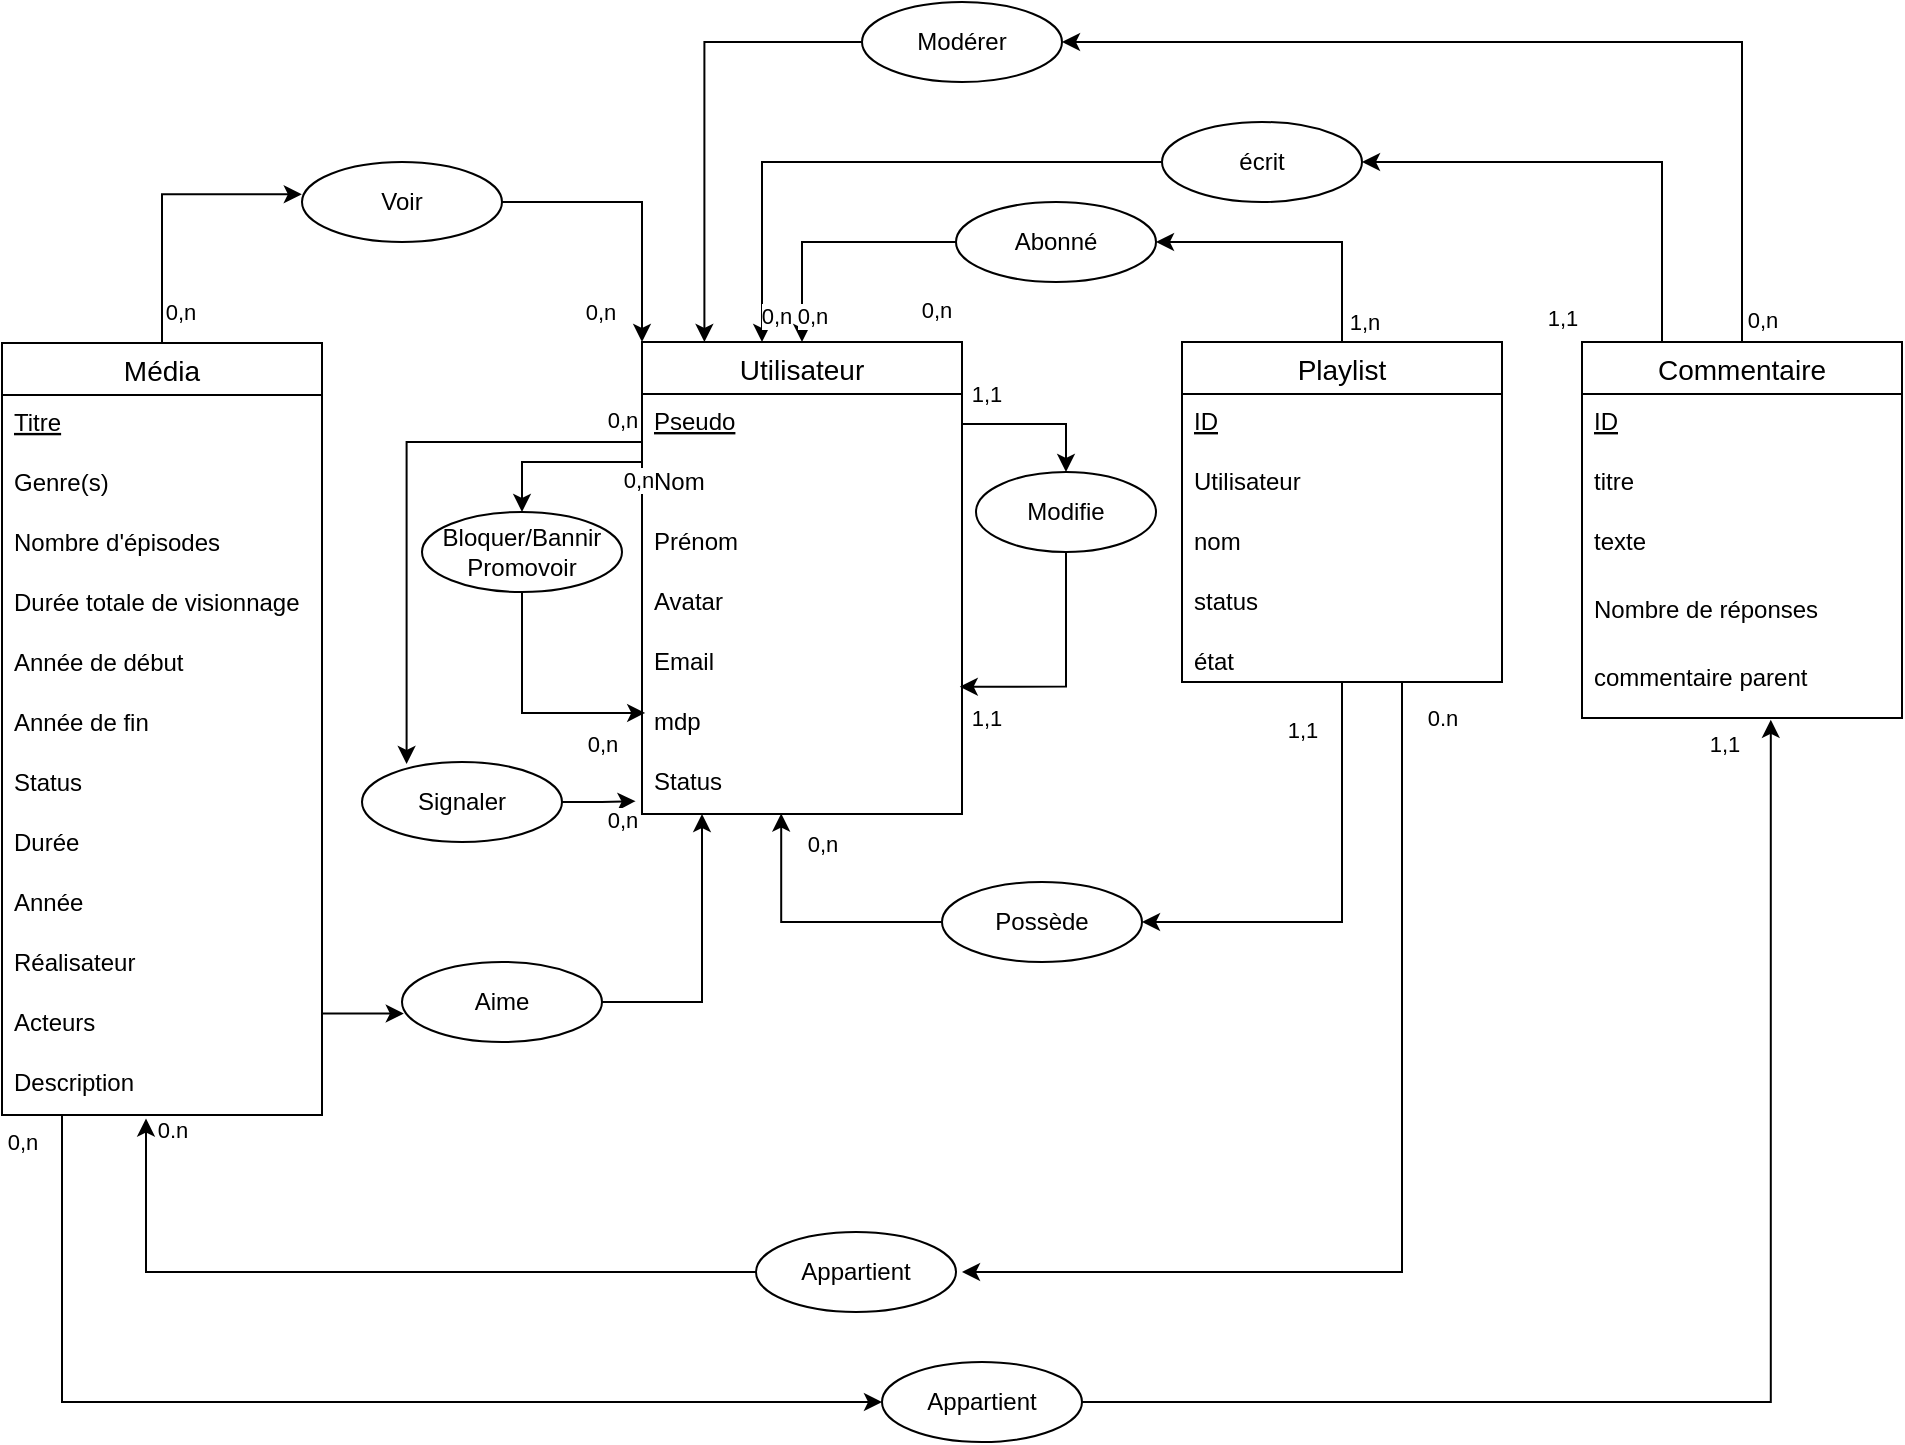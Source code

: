 <mxfile version="15.7.4" type="github" pages="2">
  <diagram id="8tf-XHC2aF1VNSttiquC" name="MCD">
    <mxGraphModel dx="1981" dy="866" grid="1" gridSize="10" guides="1" tooltips="1" connect="1" arrows="1" fold="1" page="1" pageScale="1" pageWidth="827" pageHeight="1169" math="0" shadow="0">
      <root>
        <mxCell id="0" />
        <mxCell id="1" parent="0" />
        <mxCell id="w2Y9lH-BvW_zghAYzRE6-106" style="edgeStyle=orthogonalEdgeStyle;rounded=0;orthogonalLoop=1;jettySize=auto;html=1;entryX=-0.001;entryY=0.403;entryDx=0;entryDy=0;entryPerimeter=0;" edge="1" parent="1" source="w2Y9lH-BvW_zghAYzRE6-1" target="w2Y9lH-BvW_zghAYzRE6-105">
          <mxGeometry relative="1" as="geometry" />
        </mxCell>
        <mxCell id="w2Y9lH-BvW_zghAYzRE6-120" style="edgeStyle=orthogonalEdgeStyle;rounded=0;orthogonalLoop=1;jettySize=auto;html=1;" edge="1" parent="1" source="w2Y9lH-BvW_zghAYzRE6-1" target="w2Y9lH-BvW_zghAYzRE6-119">
          <mxGeometry relative="1" as="geometry">
            <Array as="points">
              <mxPoint x="350" y="1010" />
            </Array>
          </mxGeometry>
        </mxCell>
        <mxCell id="w2Y9lH-BvW_zghAYzRE6-122" value="0,n" style="edgeLabel;html=1;align=center;verticalAlign=middle;resizable=0;points=[];" vertex="1" connectable="0" parent="w2Y9lH-BvW_zghAYzRE6-120">
          <mxGeometry x="-0.944" y="-1" relative="1" as="geometry">
            <mxPoint x="-19" y="-2" as="offset" />
          </mxGeometry>
        </mxCell>
        <mxCell id="w2Y9lH-BvW_zghAYzRE6-127" style="edgeStyle=orthogonalEdgeStyle;rounded=0;orthogonalLoop=1;jettySize=auto;html=1;entryX=0.009;entryY=0.645;entryDx=0;entryDy=0;entryPerimeter=0;" edge="1" parent="1" source="w2Y9lH-BvW_zghAYzRE6-1" target="w2Y9lH-BvW_zghAYzRE6-125">
          <mxGeometry relative="1" as="geometry">
            <Array as="points">
              <mxPoint x="480" y="816" />
              <mxPoint x="480" y="816" />
            </Array>
          </mxGeometry>
        </mxCell>
        <mxCell id="w2Y9lH-BvW_zghAYzRE6-1" value="Média" style="swimlane;fontStyle=0;childLayout=stackLayout;horizontal=1;startSize=26;horizontalStack=0;resizeParent=1;resizeParentMax=0;resizeLast=0;collapsible=1;marginBottom=0;align=center;fontSize=14;" vertex="1" parent="1">
          <mxGeometry x="320" y="480.45" width="160" height="386" as="geometry">
            <mxRectangle x="380" y="240" width="60" height="26" as="alternateBounds" />
          </mxGeometry>
        </mxCell>
        <mxCell id="w2Y9lH-BvW_zghAYzRE6-2" value="Titre" style="text;strokeColor=none;fillColor=none;spacingLeft=4;spacingRight=4;overflow=hidden;rotatable=0;points=[[0,0.5],[1,0.5]];portConstraint=eastwest;fontSize=12;fontStyle=4" vertex="1" parent="w2Y9lH-BvW_zghAYzRE6-1">
          <mxGeometry y="26" width="160" height="30" as="geometry" />
        </mxCell>
        <mxCell id="w2Y9lH-BvW_zghAYzRE6-3" value="Genre(s)" style="text;strokeColor=none;fillColor=none;spacingLeft=4;spacingRight=4;overflow=hidden;rotatable=0;points=[[0,0.5],[1,0.5]];portConstraint=eastwest;fontSize=12;" vertex="1" parent="w2Y9lH-BvW_zghAYzRE6-1">
          <mxGeometry y="56" width="160" height="30" as="geometry" />
        </mxCell>
        <mxCell id="w2Y9lH-BvW_zghAYzRE6-17" value="Nombre d&#39;épisodes" style="text;strokeColor=none;fillColor=none;spacingLeft=4;spacingRight=4;overflow=hidden;rotatable=0;points=[[0,0.5],[1,0.5]];portConstraint=eastwest;fontSize=12;" vertex="1" parent="w2Y9lH-BvW_zghAYzRE6-1">
          <mxGeometry y="86" width="160" height="30" as="geometry" />
        </mxCell>
        <mxCell id="w2Y9lH-BvW_zghAYzRE6-12" value="Durée totale de visionnage" style="text;strokeColor=none;fillColor=none;spacingLeft=4;spacingRight=4;overflow=hidden;rotatable=0;points=[[0,0.5],[1,0.5]];portConstraint=eastwest;fontSize=12;" vertex="1" parent="w2Y9lH-BvW_zghAYzRE6-1">
          <mxGeometry y="116" width="160" height="30" as="geometry" />
        </mxCell>
        <mxCell id="w2Y9lH-BvW_zghAYzRE6-13" value="Année de début" style="text;strokeColor=none;fillColor=none;spacingLeft=4;spacingRight=4;overflow=hidden;rotatable=0;points=[[0,0.5],[1,0.5]];portConstraint=eastwest;fontSize=12;" vertex="1" parent="w2Y9lH-BvW_zghAYzRE6-1">
          <mxGeometry y="146" width="160" height="30" as="geometry" />
        </mxCell>
        <mxCell id="w2Y9lH-BvW_zghAYzRE6-19" value="Année de fin" style="text;strokeColor=none;fillColor=none;spacingLeft=4;spacingRight=4;overflow=hidden;rotatable=0;points=[[0,0.5],[1,0.5]];portConstraint=eastwest;fontSize=12;" vertex="1" parent="w2Y9lH-BvW_zghAYzRE6-1">
          <mxGeometry y="176" width="160" height="30" as="geometry" />
        </mxCell>
        <mxCell id="w2Y9lH-BvW_zghAYzRE6-20" value="Status" style="text;strokeColor=none;fillColor=none;spacingLeft=4;spacingRight=4;overflow=hidden;rotatable=0;points=[[0,0.5],[1,0.5]];portConstraint=eastwest;fontSize=12;" vertex="1" parent="w2Y9lH-BvW_zghAYzRE6-1">
          <mxGeometry y="206" width="160" height="30" as="geometry" />
        </mxCell>
        <mxCell id="w2Y9lH-BvW_zghAYzRE6-4" value="Durée" style="text;strokeColor=none;fillColor=none;spacingLeft=4;spacingRight=4;overflow=hidden;rotatable=0;points=[[0,0.5],[1,0.5]];portConstraint=eastwest;fontSize=12;" vertex="1" parent="w2Y9lH-BvW_zghAYzRE6-1">
          <mxGeometry y="236" width="160" height="30" as="geometry" />
        </mxCell>
        <mxCell id="w2Y9lH-BvW_zghAYzRE6-5" value="Année" style="text;strokeColor=none;fillColor=none;spacingLeft=4;spacingRight=4;overflow=hidden;rotatable=0;points=[[0,0.5],[1,0.5]];portConstraint=eastwest;fontSize=12;" vertex="1" parent="w2Y9lH-BvW_zghAYzRE6-1">
          <mxGeometry y="266" width="160" height="30" as="geometry" />
        </mxCell>
        <mxCell id="w2Y9lH-BvW_zghAYzRE6-6" value="Réalisateur" style="text;strokeColor=none;fillColor=none;spacingLeft=4;spacingRight=4;overflow=hidden;rotatable=0;points=[[0,0.5],[1,0.5]];portConstraint=eastwest;fontSize=12;" vertex="1" parent="w2Y9lH-BvW_zghAYzRE6-1">
          <mxGeometry y="296" width="160" height="30" as="geometry" />
        </mxCell>
        <mxCell id="w2Y9lH-BvW_zghAYzRE6-7" value="Acteurs" style="text;strokeColor=none;fillColor=none;spacingLeft=4;spacingRight=4;overflow=hidden;rotatable=0;points=[[0,0.5],[1,0.5]];portConstraint=eastwest;fontSize=12;" vertex="1" parent="w2Y9lH-BvW_zghAYzRE6-1">
          <mxGeometry y="326" width="160" height="30" as="geometry" />
        </mxCell>
        <mxCell id="w2Y9lH-BvW_zghAYzRE6-8" value="Description" style="text;strokeColor=none;fillColor=none;spacingLeft=4;spacingRight=4;overflow=hidden;rotatable=0;points=[[0,0.5],[1,0.5]];portConstraint=eastwest;fontSize=12;" vertex="1" parent="w2Y9lH-BvW_zghAYzRE6-1">
          <mxGeometry y="356" width="160" height="30" as="geometry" />
        </mxCell>
        <mxCell id="w2Y9lH-BvW_zghAYzRE6-100" style="edgeStyle=orthogonalEdgeStyle;rounded=0;orthogonalLoop=1;jettySize=auto;html=1;exitX=0;exitY=0;exitDx=0;exitDy=0;entryX=0.223;entryY=0.024;entryDx=0;entryDy=0;entryPerimeter=0;" edge="1" parent="1" source="w2Y9lH-BvW_zghAYzRE6-21" target="w2Y9lH-BvW_zghAYzRE6-98">
          <mxGeometry relative="1" as="geometry">
            <Array as="points">
              <mxPoint x="640" y="530" />
              <mxPoint x="522" y="530" />
            </Array>
          </mxGeometry>
        </mxCell>
        <mxCell id="w2Y9lH-BvW_zghAYzRE6-21" value="Utilisateur" style="swimlane;fontStyle=0;childLayout=stackLayout;horizontal=1;startSize=26;horizontalStack=0;resizeParent=1;resizeParentMax=0;resizeLast=0;collapsible=1;marginBottom=0;align=center;fontSize=14;" vertex="1" parent="1">
          <mxGeometry x="640" y="480" width="160" height="236" as="geometry">
            <mxRectangle x="380" y="240" width="60" height="26" as="alternateBounds" />
          </mxGeometry>
        </mxCell>
        <mxCell id="w2Y9lH-BvW_zghAYzRE6-22" value="Pseudo" style="text;strokeColor=none;fillColor=none;spacingLeft=4;spacingRight=4;overflow=hidden;rotatable=0;points=[[0,0.5],[1,0.5]];portConstraint=eastwest;fontSize=12;fontStyle=4" vertex="1" parent="w2Y9lH-BvW_zghAYzRE6-21">
          <mxGeometry y="26" width="160" height="30" as="geometry" />
        </mxCell>
        <mxCell id="w2Y9lH-BvW_zghAYzRE6-23" value="Nom" style="text;strokeColor=none;fillColor=none;spacingLeft=4;spacingRight=4;overflow=hidden;rotatable=0;points=[[0,0.5],[1,0.5]];portConstraint=eastwest;fontSize=12;" vertex="1" parent="w2Y9lH-BvW_zghAYzRE6-21">
          <mxGeometry y="56" width="160" height="30" as="geometry" />
        </mxCell>
        <mxCell id="w2Y9lH-BvW_zghAYzRE6-24" value="Prénom" style="text;strokeColor=none;fillColor=none;spacingLeft=4;spacingRight=4;overflow=hidden;rotatable=0;points=[[0,0.5],[1,0.5]];portConstraint=eastwest;fontSize=12;" vertex="1" parent="w2Y9lH-BvW_zghAYzRE6-21">
          <mxGeometry y="86" width="160" height="30" as="geometry" />
        </mxCell>
        <mxCell id="w2Y9lH-BvW_zghAYzRE6-25" value="Avatar" style="text;strokeColor=none;fillColor=none;spacingLeft=4;spacingRight=4;overflow=hidden;rotatable=0;points=[[0,0.5],[1,0.5]];portConstraint=eastwest;fontSize=12;" vertex="1" parent="w2Y9lH-BvW_zghAYzRE6-21">
          <mxGeometry y="116" width="160" height="30" as="geometry" />
        </mxCell>
        <mxCell id="w2Y9lH-BvW_zghAYzRE6-26" value="Email" style="text;strokeColor=none;fillColor=none;spacingLeft=4;spacingRight=4;overflow=hidden;rotatable=0;points=[[0,0.5],[1,0.5]];portConstraint=eastwest;fontSize=12;" vertex="1" parent="w2Y9lH-BvW_zghAYzRE6-21">
          <mxGeometry y="146" width="160" height="30" as="geometry" />
        </mxCell>
        <mxCell id="w2Y9lH-BvW_zghAYzRE6-27" value="mdp" style="text;strokeColor=none;fillColor=none;spacingLeft=4;spacingRight=4;overflow=hidden;rotatable=0;points=[[0,0.5],[1,0.5]];portConstraint=eastwest;fontSize=12;" vertex="1" parent="w2Y9lH-BvW_zghAYzRE6-21">
          <mxGeometry y="176" width="160" height="30" as="geometry" />
        </mxCell>
        <mxCell id="w2Y9lH-BvW_zghAYzRE6-28" value="Status" style="text;strokeColor=none;fillColor=none;spacingLeft=4;spacingRight=4;overflow=hidden;rotatable=0;points=[[0,0.5],[1,0.5]];portConstraint=eastwest;fontSize=12;" vertex="1" parent="w2Y9lH-BvW_zghAYzRE6-21">
          <mxGeometry y="206" width="160" height="30" as="geometry" />
        </mxCell>
        <mxCell id="w2Y9lH-BvW_zghAYzRE6-42" style="edgeStyle=orthogonalEdgeStyle;rounded=0;orthogonalLoop=1;jettySize=auto;html=1;entryX=1;entryY=0.5;entryDx=0;entryDy=0;" edge="1" parent="1" source="w2Y9lH-BvW_zghAYzRE6-29" target="w2Y9lH-BvW_zghAYzRE6-38">
          <mxGeometry relative="1" as="geometry">
            <mxPoint x="937.0" y="430" as="targetPoint" />
            <Array as="points">
              <mxPoint x="990" y="430" />
            </Array>
          </mxGeometry>
        </mxCell>
        <mxCell id="w2Y9lH-BvW_zghAYzRE6-45" value="0,n" style="edgeLabel;html=1;align=center;verticalAlign=middle;resizable=0;points=[];" vertex="1" connectable="0" parent="w2Y9lH-BvW_zghAYzRE6-42">
          <mxGeometry x="-0.294" y="7" relative="1" as="geometry">
            <mxPoint x="-203" y="27" as="offset" />
          </mxGeometry>
        </mxCell>
        <mxCell id="w2Y9lH-BvW_zghAYzRE6-47" style="edgeStyle=orthogonalEdgeStyle;rounded=0;orthogonalLoop=1;jettySize=auto;html=1;" edge="1" parent="1" source="w2Y9lH-BvW_zghAYzRE6-29">
          <mxGeometry relative="1" as="geometry">
            <mxPoint x="800" y="945" as="targetPoint" />
            <Array as="points">
              <mxPoint x="1020" y="945" />
            </Array>
          </mxGeometry>
        </mxCell>
        <mxCell id="w2Y9lH-BvW_zghAYzRE6-50" value="0.n" style="edgeLabel;html=1;align=center;verticalAlign=middle;resizable=0;points=[];" vertex="1" connectable="0" parent="w2Y9lH-BvW_zghAYzRE6-47">
          <mxGeometry x="-0.933" y="-1" relative="1" as="geometry">
            <mxPoint x="21" as="offset" />
          </mxGeometry>
        </mxCell>
        <mxCell id="w2Y9lH-BvW_zghAYzRE6-72" style="edgeStyle=orthogonalEdgeStyle;rounded=0;orthogonalLoop=1;jettySize=auto;html=1;entryX=1;entryY=0.5;entryDx=0;entryDy=0;" edge="1" parent="1" source="w2Y9lH-BvW_zghAYzRE6-29" target="w2Y9lH-BvW_zghAYzRE6-71">
          <mxGeometry relative="1" as="geometry">
            <mxPoint x="930.0" y="770" as="targetPoint" />
            <Array as="points">
              <mxPoint x="990" y="770" />
            </Array>
          </mxGeometry>
        </mxCell>
        <mxCell id="w2Y9lH-BvW_zghAYzRE6-77" value="1,1" style="edgeLabel;html=1;align=center;verticalAlign=middle;resizable=0;points=[];" vertex="1" connectable="0" parent="w2Y9lH-BvW_zghAYzRE6-72">
          <mxGeometry x="-0.482" y="-1" relative="1" as="geometry">
            <mxPoint x="-19" y="-33" as="offset" />
          </mxGeometry>
        </mxCell>
        <mxCell id="w2Y9lH-BvW_zghAYzRE6-29" value="Playlist" style="swimlane;fontStyle=0;childLayout=stackLayout;horizontal=1;startSize=26;horizontalStack=0;resizeParent=1;resizeParentMax=0;resizeLast=0;collapsible=1;marginBottom=0;align=center;fontSize=14;" vertex="1" parent="1">
          <mxGeometry x="910" y="480" width="160" height="170" as="geometry">
            <mxRectangle x="380" y="240" width="60" height="26" as="alternateBounds" />
          </mxGeometry>
        </mxCell>
        <mxCell id="w2Y9lH-BvW_zghAYzRE6-117" value="ID" style="text;strokeColor=none;fillColor=none;spacingLeft=4;spacingRight=4;overflow=hidden;rotatable=0;points=[[0,0.5],[1,0.5]];portConstraint=eastwest;fontSize=12;fontStyle=4" vertex="1" parent="w2Y9lH-BvW_zghAYzRE6-29">
          <mxGeometry y="26" width="160" height="30" as="geometry" />
        </mxCell>
        <mxCell id="w2Y9lH-BvW_zghAYzRE6-30" value="Utilisateur" style="text;strokeColor=none;fillColor=none;spacingLeft=4;spacingRight=4;overflow=hidden;rotatable=0;points=[[0,0.5],[1,0.5]];portConstraint=eastwest;fontSize=12;" vertex="1" parent="w2Y9lH-BvW_zghAYzRE6-29">
          <mxGeometry y="56" width="160" height="30" as="geometry" />
        </mxCell>
        <mxCell id="w2Y9lH-BvW_zghAYzRE6-31" value="nom" style="text;strokeColor=none;fillColor=none;spacingLeft=4;spacingRight=4;overflow=hidden;rotatable=0;points=[[0,0.5],[1,0.5]];portConstraint=eastwest;fontSize=12;fontStyle=0" vertex="1" parent="w2Y9lH-BvW_zghAYzRE6-29">
          <mxGeometry y="86" width="160" height="30" as="geometry" />
        </mxCell>
        <mxCell id="w2Y9lH-BvW_zghAYzRE6-32" value="status" style="text;strokeColor=none;fillColor=none;spacingLeft=4;spacingRight=4;overflow=hidden;rotatable=0;points=[[0,0.5],[1,0.5]];portConstraint=eastwest;fontSize=12;" vertex="1" parent="w2Y9lH-BvW_zghAYzRE6-29">
          <mxGeometry y="116" width="160" height="30" as="geometry" />
        </mxCell>
        <mxCell id="w2Y9lH-BvW_zghAYzRE6-33" value="état" style="text;strokeColor=none;fillColor=none;spacingLeft=4;spacingRight=4;overflow=hidden;rotatable=0;points=[[0,0.5],[1,0.5]];portConstraint=eastwest;fontSize=12;" vertex="1" parent="w2Y9lH-BvW_zghAYzRE6-29">
          <mxGeometry y="146" width="160" height="24" as="geometry" />
        </mxCell>
        <mxCell id="w2Y9lH-BvW_zghAYzRE6-43" style="edgeStyle=orthogonalEdgeStyle;rounded=0;orthogonalLoop=1;jettySize=auto;html=1;exitX=0;exitY=0.5;exitDx=0;exitDy=0;" edge="1" parent="1" source="w2Y9lH-BvW_zghAYzRE6-38" target="w2Y9lH-BvW_zghAYzRE6-21">
          <mxGeometry relative="1" as="geometry" />
        </mxCell>
        <mxCell id="w2Y9lH-BvW_zghAYzRE6-44" value="1,n" style="edgeLabel;html=1;align=center;verticalAlign=middle;resizable=0;points=[];" vertex="1" connectable="0" parent="w2Y9lH-BvW_zghAYzRE6-43">
          <mxGeometry x="-0.221" y="11" relative="1" as="geometry">
            <mxPoint x="253" y="29" as="offset" />
          </mxGeometry>
        </mxCell>
        <mxCell id="w2Y9lH-BvW_zghAYzRE6-38" value="&lt;div&gt;Abonné&lt;/div&gt;" style="ellipse;whiteSpace=wrap;html=1;align=center;" vertex="1" parent="1">
          <mxGeometry x="797" y="410" width="100" height="40" as="geometry" />
        </mxCell>
        <mxCell id="w2Y9lH-BvW_zghAYzRE6-69" style="edgeStyle=orthogonalEdgeStyle;rounded=0;orthogonalLoop=1;jettySize=auto;html=1;entryX=0.45;entryY=1.061;entryDx=0;entryDy=0;entryPerimeter=0;" edge="1" parent="1" source="w2Y9lH-BvW_zghAYzRE6-46" target="w2Y9lH-BvW_zghAYzRE6-8">
          <mxGeometry relative="1" as="geometry">
            <Array as="points">
              <mxPoint x="392" y="945" />
            </Array>
          </mxGeometry>
        </mxCell>
        <mxCell id="w2Y9lH-BvW_zghAYzRE6-46" value="Appartient" style="ellipse;whiteSpace=wrap;html=1;align=center;" vertex="1" parent="1">
          <mxGeometry x="697" y="925" width="100" height="40" as="geometry" />
        </mxCell>
        <mxCell id="w2Y9lH-BvW_zghAYzRE6-86" style="edgeStyle=orthogonalEdgeStyle;rounded=0;orthogonalLoop=1;jettySize=auto;html=1;entryX=1;entryY=0.5;entryDx=0;entryDy=0;" edge="1" parent="1" source="w2Y9lH-BvW_zghAYzRE6-53" target="w2Y9lH-BvW_zghAYzRE6-83">
          <mxGeometry relative="1" as="geometry">
            <mxPoint x="890.0" y="330" as="targetPoint" />
            <Array as="points">
              <mxPoint x="1190" y="330" />
            </Array>
          </mxGeometry>
        </mxCell>
        <mxCell id="w2Y9lH-BvW_zghAYzRE6-88" value="0,n" style="edgeLabel;html=1;align=center;verticalAlign=middle;resizable=0;points=[];" vertex="1" connectable="0" parent="w2Y9lH-BvW_zghAYzRE6-86">
          <mxGeometry x="-0.92" y="-2" relative="1" as="geometry">
            <mxPoint x="8" y="8" as="offset" />
          </mxGeometry>
        </mxCell>
        <mxCell id="w2Y9lH-BvW_zghAYzRE6-87" style="edgeStyle=orthogonalEdgeStyle;rounded=0;orthogonalLoop=1;jettySize=auto;html=1;exitX=0.25;exitY=0;exitDx=0;exitDy=0;" edge="1" parent="1" source="w2Y9lH-BvW_zghAYzRE6-53" target="w2Y9lH-BvW_zghAYzRE6-62">
          <mxGeometry relative="1" as="geometry">
            <Array as="points">
              <mxPoint x="1150" y="390" />
            </Array>
          </mxGeometry>
        </mxCell>
        <mxCell id="w2Y9lH-BvW_zghAYzRE6-53" value="Commentaire" style="swimlane;fontStyle=0;childLayout=stackLayout;horizontal=1;startSize=26;horizontalStack=0;resizeParent=1;resizeParentMax=0;resizeLast=0;collapsible=1;marginBottom=0;align=center;fontSize=14;" vertex="1" parent="1">
          <mxGeometry x="1110" y="480" width="160" height="188" as="geometry">
            <mxRectangle x="380" y="240" width="60" height="26" as="alternateBounds" />
          </mxGeometry>
        </mxCell>
        <mxCell id="w2Y9lH-BvW_zghAYzRE6-60" value="ID" style="text;strokeColor=none;fillColor=none;spacingLeft=4;spacingRight=4;overflow=hidden;rotatable=0;points=[[0,0.5],[1,0.5]];portConstraint=eastwest;fontSize=12;fontStyle=4" vertex="1" parent="w2Y9lH-BvW_zghAYzRE6-53">
          <mxGeometry y="26" width="160" height="30" as="geometry" />
        </mxCell>
        <mxCell id="w2Y9lH-BvW_zghAYzRE6-56" value="titre" style="text;strokeColor=none;fillColor=none;spacingLeft=4;spacingRight=4;overflow=hidden;rotatable=0;points=[[0,0.5],[1,0.5]];portConstraint=eastwest;fontSize=12;" vertex="1" parent="w2Y9lH-BvW_zghAYzRE6-53">
          <mxGeometry y="56" width="160" height="30" as="geometry" />
        </mxCell>
        <mxCell id="w2Y9lH-BvW_zghAYzRE6-57" value="texte" style="text;strokeColor=none;fillColor=none;spacingLeft=4;spacingRight=4;overflow=hidden;rotatable=0;points=[[0,0.5],[1,0.5]];portConstraint=eastwest;fontSize=12;" vertex="1" parent="w2Y9lH-BvW_zghAYzRE6-53">
          <mxGeometry y="86" width="160" height="34" as="geometry" />
        </mxCell>
        <mxCell id="w2Y9lH-BvW_zghAYzRE6-58" value="Nombre de réponses" style="text;strokeColor=none;fillColor=none;spacingLeft=4;spacingRight=4;overflow=hidden;rotatable=0;points=[[0,0.5],[1,0.5]];portConstraint=eastwest;fontSize=12;" vertex="1" parent="w2Y9lH-BvW_zghAYzRE6-53">
          <mxGeometry y="120" width="160" height="34" as="geometry" />
        </mxCell>
        <mxCell id="w2Y9lH-BvW_zghAYzRE6-59" value="commentaire parent" style="text;strokeColor=none;fillColor=none;spacingLeft=4;spacingRight=4;overflow=hidden;rotatable=0;points=[[0,0.5],[1,0.5]];portConstraint=eastwest;fontSize=12;" vertex="1" parent="w2Y9lH-BvW_zghAYzRE6-53">
          <mxGeometry y="154" width="160" height="34" as="geometry" />
        </mxCell>
        <mxCell id="w2Y9lH-BvW_zghAYzRE6-64" style="edgeStyle=orthogonalEdgeStyle;rounded=0;orthogonalLoop=1;jettySize=auto;html=1;exitX=0;exitY=0.5;exitDx=0;exitDy=0;" edge="1" parent="1" source="w2Y9lH-BvW_zghAYzRE6-62">
          <mxGeometry relative="1" as="geometry">
            <mxPoint x="700" y="480" as="targetPoint" />
            <Array as="points">
              <mxPoint x="700" y="390" />
              <mxPoint x="700" y="480" />
            </Array>
          </mxGeometry>
        </mxCell>
        <mxCell id="w2Y9lH-BvW_zghAYzRE6-67" value="1,1" style="edgeLabel;html=1;align=center;verticalAlign=middle;resizable=0;points=[];" vertex="1" connectable="0" parent="w2Y9lH-BvW_zghAYzRE6-64">
          <mxGeometry x="0.869" relative="1" as="geometry">
            <mxPoint x="400" y="7" as="offset" />
          </mxGeometry>
        </mxCell>
        <mxCell id="w2Y9lH-BvW_zghAYzRE6-62" value="écrit" style="ellipse;whiteSpace=wrap;html=1;align=center;" vertex="1" parent="1">
          <mxGeometry x="900" y="370" width="100" height="40" as="geometry" />
        </mxCell>
        <mxCell id="w2Y9lH-BvW_zghAYzRE6-70" value="0.n" style="edgeLabel;html=1;align=center;verticalAlign=middle;resizable=0;points=[];" vertex="1" connectable="0" parent="1">
          <mxGeometry x="360.004" y="890.452" as="geometry">
            <mxPoint x="45" y="-17" as="offset" />
          </mxGeometry>
        </mxCell>
        <mxCell id="w2Y9lH-BvW_zghAYzRE6-73" style="edgeStyle=orthogonalEdgeStyle;rounded=0;orthogonalLoop=1;jettySize=auto;html=1;entryX=0.435;entryY=0.993;entryDx=0;entryDy=0;entryPerimeter=0;" edge="1" parent="1" source="w2Y9lH-BvW_zghAYzRE6-71" target="w2Y9lH-BvW_zghAYzRE6-28">
          <mxGeometry relative="1" as="geometry">
            <Array as="points">
              <mxPoint x="710" y="770" />
            </Array>
          </mxGeometry>
        </mxCell>
        <mxCell id="w2Y9lH-BvW_zghAYzRE6-75" value="0,n" style="edgeLabel;html=1;align=center;verticalAlign=middle;resizable=0;points=[];" vertex="1" connectable="0" parent="w2Y9lH-BvW_zghAYzRE6-73">
          <mxGeometry x="0.734" y="-3" relative="1" as="geometry">
            <mxPoint x="17" y="-3" as="offset" />
          </mxGeometry>
        </mxCell>
        <mxCell id="w2Y9lH-BvW_zghAYzRE6-71" value="Possède" style="ellipse;whiteSpace=wrap;html=1;" vertex="1" parent="1">
          <mxGeometry x="790" y="750" width="100" height="40" as="geometry" />
        </mxCell>
        <mxCell id="w2Y9lH-BvW_zghAYzRE6-103" style="edgeStyle=orthogonalEdgeStyle;rounded=0;orthogonalLoop=1;jettySize=auto;html=1;entryX=0.195;entryY=0;entryDx=0;entryDy=0;entryPerimeter=0;" edge="1" parent="1" source="w2Y9lH-BvW_zghAYzRE6-83" target="w2Y9lH-BvW_zghAYzRE6-21">
          <mxGeometry relative="1" as="geometry">
            <Array as="points">
              <mxPoint x="671" y="330" />
            </Array>
          </mxGeometry>
        </mxCell>
        <mxCell id="w2Y9lH-BvW_zghAYzRE6-83" value="Modérer" style="ellipse;whiteSpace=wrap;html=1;align=center;" vertex="1" parent="1">
          <mxGeometry x="750" y="310" width="100" height="40" as="geometry" />
        </mxCell>
        <mxCell id="w2Y9lH-BvW_zghAYzRE6-89" value="0,n" style="edgeLabel;html=1;align=center;verticalAlign=middle;resizable=0;points=[];" vertex="1" connectable="0" parent="1">
          <mxGeometry x="1050.004" y="489.999" as="geometry">
            <mxPoint x="-325" y="-23" as="offset" />
          </mxGeometry>
        </mxCell>
        <mxCell id="w2Y9lH-BvW_zghAYzRE6-90" value="0,n" style="edgeLabel;html=1;align=center;verticalAlign=middle;resizable=0;points=[];" vertex="1" connectable="0" parent="1">
          <mxGeometry x="790.004" y="479.998" as="geometry">
            <mxPoint x="-83" y="-13" as="offset" />
          </mxGeometry>
        </mxCell>
        <mxCell id="w2Y9lH-BvW_zghAYzRE6-95" style="edgeStyle=orthogonalEdgeStyle;rounded=0;orthogonalLoop=1;jettySize=auto;html=1;exitX=0.5;exitY=1;exitDx=0;exitDy=0;entryX=0.01;entryY=0.315;entryDx=0;entryDy=0;entryPerimeter=0;" edge="1" parent="1" source="w2Y9lH-BvW_zghAYzRE6-93" target="w2Y9lH-BvW_zghAYzRE6-27">
          <mxGeometry relative="1" as="geometry" />
        </mxCell>
        <mxCell id="w2Y9lH-BvW_zghAYzRE6-97" value="0,n" style="edgeLabel;html=1;align=center;verticalAlign=middle;resizable=0;points=[];" vertex="1" connectable="0" parent="w2Y9lH-BvW_zghAYzRE6-95">
          <mxGeometry x="0.334" y="-1" relative="1" as="geometry">
            <mxPoint x="19" y="14" as="offset" />
          </mxGeometry>
        </mxCell>
        <mxCell id="w2Y9lH-BvW_zghAYzRE6-93" value="&lt;div&gt;Bloquer/Bannir&lt;/div&gt;&lt;div&gt;Promovoir&lt;br&gt;&lt;/div&gt;" style="ellipse;whiteSpace=wrap;html=1;" vertex="1" parent="1">
          <mxGeometry x="530" y="565" width="100" height="40" as="geometry" />
        </mxCell>
        <mxCell id="w2Y9lH-BvW_zghAYzRE6-94" style="edgeStyle=orthogonalEdgeStyle;rounded=0;orthogonalLoop=1;jettySize=auto;html=1;" edge="1" parent="1" target="w2Y9lH-BvW_zghAYzRE6-93">
          <mxGeometry relative="1" as="geometry">
            <mxPoint x="640" y="540" as="sourcePoint" />
            <Array as="points">
              <mxPoint x="580" y="540" />
            </Array>
          </mxGeometry>
        </mxCell>
        <mxCell id="w2Y9lH-BvW_zghAYzRE6-96" value="0,n" style="edgeLabel;html=1;align=center;verticalAlign=middle;resizable=0;points=[];" vertex="1" connectable="0" parent="w2Y9lH-BvW_zghAYzRE6-94">
          <mxGeometry x="-0.261" relative="1" as="geometry">
            <mxPoint x="29" y="9" as="offset" />
          </mxGeometry>
        </mxCell>
        <mxCell id="w2Y9lH-BvW_zghAYzRE6-99" style="edgeStyle=orthogonalEdgeStyle;rounded=0;orthogonalLoop=1;jettySize=auto;html=1;entryX=-0.02;entryY=0.786;entryDx=0;entryDy=0;entryPerimeter=0;" edge="1" parent="1" source="w2Y9lH-BvW_zghAYzRE6-98" target="w2Y9lH-BvW_zghAYzRE6-28">
          <mxGeometry relative="1" as="geometry" />
        </mxCell>
        <mxCell id="w2Y9lH-BvW_zghAYzRE6-98" value="Signaler" style="ellipse;whiteSpace=wrap;html=1;" vertex="1" parent="1">
          <mxGeometry x="500" y="690" width="100" height="40" as="geometry" />
        </mxCell>
        <mxCell id="w2Y9lH-BvW_zghAYzRE6-101" value="0,n" style="edgeLabel;html=1;align=center;verticalAlign=middle;resizable=0;points=[];" vertex="1" connectable="0" parent="1">
          <mxGeometry x="649.999" y="540.004" as="geometry">
            <mxPoint x="-20" y="-21" as="offset" />
          </mxGeometry>
        </mxCell>
        <mxCell id="w2Y9lH-BvW_zghAYzRE6-102" value="0,n" style="edgeLabel;html=1;align=center;verticalAlign=middle;resizable=0;points=[];" vertex="1" connectable="0" parent="1">
          <mxGeometry x="649.999" y="740.004" as="geometry">
            <mxPoint x="-20" y="-21" as="offset" />
          </mxGeometry>
        </mxCell>
        <mxCell id="w2Y9lH-BvW_zghAYzRE6-107" style="edgeStyle=orthogonalEdgeStyle;rounded=0;orthogonalLoop=1;jettySize=auto;html=1;entryX=0;entryY=0;entryDx=0;entryDy=0;" edge="1" parent="1" source="w2Y9lH-BvW_zghAYzRE6-105" target="w2Y9lH-BvW_zghAYzRE6-21">
          <mxGeometry relative="1" as="geometry">
            <Array as="points">
              <mxPoint x="640" y="410" />
            </Array>
          </mxGeometry>
        </mxCell>
        <mxCell id="w2Y9lH-BvW_zghAYzRE6-105" value="Voir" style="ellipse;whiteSpace=wrap;html=1;align=center;" vertex="1" parent="1">
          <mxGeometry x="470" y="390" width="100" height="40" as="geometry" />
        </mxCell>
        <mxCell id="w2Y9lH-BvW_zghAYzRE6-108" value="0,n" style="edgeLabel;html=1;align=center;verticalAlign=middle;resizable=0;points=[];" vertex="1" connectable="0" parent="1">
          <mxGeometry x="750.034" y="480.448" as="geometry">
            <mxPoint x="-131" y="-16" as="offset" />
          </mxGeometry>
        </mxCell>
        <mxCell id="w2Y9lH-BvW_zghAYzRE6-109" value="0,n" style="edgeLabel;html=1;align=center;verticalAlign=middle;resizable=0;points=[];" vertex="1" connectable="0" parent="1">
          <mxGeometry x="540.004" y="480.448" as="geometry">
            <mxPoint x="-131" y="-16" as="offset" />
          </mxGeometry>
        </mxCell>
        <mxCell id="w2Y9lH-BvW_zghAYzRE6-114" style="edgeStyle=orthogonalEdgeStyle;rounded=0;orthogonalLoop=1;jettySize=auto;html=1;entryX=0.993;entryY=-0.122;entryDx=0;entryDy=0;entryPerimeter=0;" edge="1" parent="1" source="w2Y9lH-BvW_zghAYzRE6-112" target="w2Y9lH-BvW_zghAYzRE6-27">
          <mxGeometry relative="1" as="geometry" />
        </mxCell>
        <mxCell id="w2Y9lH-BvW_zghAYzRE6-112" value="Modifie" style="ellipse;whiteSpace=wrap;html=1;align=center;" vertex="1" parent="1">
          <mxGeometry x="807" y="545" width="90" height="40" as="geometry" />
        </mxCell>
        <mxCell id="w2Y9lH-BvW_zghAYzRE6-113" style="edgeStyle=orthogonalEdgeStyle;rounded=0;orthogonalLoop=1;jettySize=auto;html=1;" edge="1" parent="1" source="w2Y9lH-BvW_zghAYzRE6-22" target="w2Y9lH-BvW_zghAYzRE6-112">
          <mxGeometry relative="1" as="geometry" />
        </mxCell>
        <mxCell id="w2Y9lH-BvW_zghAYzRE6-115" value="1,1" style="edgeLabel;html=1;align=center;verticalAlign=middle;resizable=0;points=[];" vertex="1" connectable="0" parent="w2Y9lH-BvW_zghAYzRE6-113">
          <mxGeometry x="-0.703" relative="1" as="geometry">
            <mxPoint y="-15" as="offset" />
          </mxGeometry>
        </mxCell>
        <mxCell id="w2Y9lH-BvW_zghAYzRE6-116" value="1,1" style="edgeLabel;html=1;align=center;verticalAlign=middle;resizable=0;points=[];" vertex="1" connectable="0" parent="1">
          <mxGeometry x="827.004" y="516.034" as="geometry">
            <mxPoint x="-15" y="152" as="offset" />
          </mxGeometry>
        </mxCell>
        <mxCell id="w2Y9lH-BvW_zghAYzRE6-121" style="edgeStyle=orthogonalEdgeStyle;rounded=0;orthogonalLoop=1;jettySize=auto;html=1;entryX=0.59;entryY=1.026;entryDx=0;entryDy=0;entryPerimeter=0;" edge="1" parent="1" source="w2Y9lH-BvW_zghAYzRE6-119" target="w2Y9lH-BvW_zghAYzRE6-59">
          <mxGeometry relative="1" as="geometry">
            <Array as="points">
              <mxPoint x="1204" y="1010" />
            </Array>
          </mxGeometry>
        </mxCell>
        <mxCell id="w2Y9lH-BvW_zghAYzRE6-123" value="1,1" style="edgeLabel;html=1;align=center;verticalAlign=middle;resizable=0;points=[];" vertex="1" connectable="0" parent="w2Y9lH-BvW_zghAYzRE6-121">
          <mxGeometry x="0.958" y="-3" relative="1" as="geometry">
            <mxPoint x="-27" y="-3" as="offset" />
          </mxGeometry>
        </mxCell>
        <mxCell id="w2Y9lH-BvW_zghAYzRE6-119" value="Appartient" style="ellipse;whiteSpace=wrap;html=1;align=center;" vertex="1" parent="1">
          <mxGeometry x="760" y="990" width="100" height="40" as="geometry" />
        </mxCell>
        <mxCell id="w2Y9lH-BvW_zghAYzRE6-128" style="edgeStyle=orthogonalEdgeStyle;rounded=0;orthogonalLoop=1;jettySize=auto;html=1;" edge="1" parent="1" source="w2Y9lH-BvW_zghAYzRE6-125" target="w2Y9lH-BvW_zghAYzRE6-28">
          <mxGeometry relative="1" as="geometry">
            <mxPoint x="670" y="720" as="targetPoint" />
            <Array as="points">
              <mxPoint x="670" y="810" />
            </Array>
          </mxGeometry>
        </mxCell>
        <mxCell id="w2Y9lH-BvW_zghAYzRE6-125" value="Aime" style="ellipse;whiteSpace=wrap;html=1;" vertex="1" parent="1">
          <mxGeometry x="520" y="790" width="100" height="40" as="geometry" />
        </mxCell>
      </root>
    </mxGraphModel>
  </diagram>
  <diagram id="HOoUXuzICTAFSGOXYs0G" name="MLD">
    <mxGraphModel dx="1981" dy="866" grid="1" gridSize="10" guides="1" tooltips="1" connect="1" arrows="1" fold="1" page="1" pageScale="1" pageWidth="827" pageHeight="1169" math="0" shadow="0">
      <root>
        <mxCell id="0l9OWkSnHtWUdckkpkIx-0" />
        <mxCell id="0l9OWkSnHtWUdckkpkIx-1" parent="0l9OWkSnHtWUdckkpkIx-0" />
        <mxCell id="R5w-9kv8tPswztsS1qLd-0" style="edgeStyle=orthogonalEdgeStyle;rounded=0;orthogonalLoop=1;jettySize=auto;html=1;exitX=0.468;exitY=0.002;exitDx=0;exitDy=0;exitPerimeter=0;entryX=0;entryY=0.5;entryDx=0;entryDy=0;" edge="1" parent="0l9OWkSnHtWUdckkpkIx-1" source="R5w-9kv8tPswztsS1qLd-86" target="R5w-9kv8tPswztsS1qLd-183">
          <mxGeometry relative="1" as="geometry">
            <mxPoint x="420" y="236" as="targetPoint" />
          </mxGeometry>
        </mxCell>
        <mxCell id="R5w-9kv8tPswztsS1qLd-1" style="edgeStyle=orthogonalEdgeStyle;rounded=0;orthogonalLoop=1;jettySize=auto;html=1;exitX=0.25;exitY=1;exitDx=0;exitDy=0;" edge="1" parent="0l9OWkSnHtWUdckkpkIx-1" source="R5w-9kv8tPswztsS1qLd-86" target="R5w-9kv8tPswztsS1qLd-51">
          <mxGeometry relative="1" as="geometry">
            <Array as="points">
              <mxPoint x="68" y="840" />
              <mxPoint x="1255" y="840" />
            </Array>
            <mxPoint x="300" y="690" as="sourcePoint" />
            <mxPoint x="1060" y="500" as="targetPoint" />
          </mxGeometry>
        </mxCell>
        <mxCell id="R5w-9kv8tPswztsS1qLd-141" value="Appartient" style="edgeLabel;html=1;align=center;verticalAlign=middle;resizable=0;points=[];" vertex="1" connectable="0" parent="R5w-9kv8tPswztsS1qLd-1">
          <mxGeometry x="-0.118" relative="1" as="geometry">
            <mxPoint x="4" y="-10" as="offset" />
          </mxGeometry>
        </mxCell>
        <mxCell id="R5w-9kv8tPswztsS1qLd-3" style="edgeStyle=orthogonalEdgeStyle;rounded=0;orthogonalLoop=1;jettySize=auto;html=1;exitX=1;exitY=0.5;exitDx=0;exitDy=0;" edge="1" parent="0l9OWkSnHtWUdckkpkIx-1" source="R5w-9kv8tPswztsS1qLd-16">
          <mxGeometry relative="1" as="geometry">
            <Array as="points">
              <mxPoint x="260" y="643" />
              <mxPoint x="260" y="646" />
              <mxPoint x="520" y="646" />
            </Array>
            <mxPoint x="260" y="643" as="sourcePoint" />
            <mxPoint x="520" y="645" as="targetPoint" />
          </mxGeometry>
        </mxCell>
        <mxCell id="R5w-9kv8tPswztsS1qLd-17" style="edgeStyle=orthogonalEdgeStyle;rounded=0;orthogonalLoop=1;jettySize=auto;html=1;exitX=0;exitY=0.5;exitDx=0;exitDy=0;entryX=0.75;entryY=0;entryDx=0;entryDy=0;" edge="1" parent="0l9OWkSnHtWUdckkpkIx-1" source="R5w-9kv8tPswztsS1qLd-100" target="0hhYNdehle5xk2fPGUzY-65">
          <mxGeometry relative="1" as="geometry">
            <Array as="points">
              <mxPoint x="649" y="320" />
              <mxPoint x="395" y="320" />
            </Array>
            <mxPoint x="649.41" y="319" as="sourcePoint" />
            <mxPoint x="398" y="390" as="targetPoint" />
          </mxGeometry>
        </mxCell>
        <mxCell id="R5w-9kv8tPswztsS1qLd-26" style="edgeStyle=orthogonalEdgeStyle;rounded=0;orthogonalLoop=1;jettySize=auto;html=1;exitX=0.568;exitY=0.007;exitDx=0;exitDy=0;exitPerimeter=0;entryX=1;entryY=0.5;entryDx=0;entryDy=0;" edge="1" parent="0l9OWkSnHtWUdckkpkIx-1" source="R5w-9kv8tPswztsS1qLd-112" target="R5w-9kv8tPswztsS1qLd-170">
          <mxGeometry relative="1" as="geometry">
            <mxPoint x="1020" y="260" as="targetPoint" />
            <Array as="points">
              <mxPoint x="1058" y="235" />
            </Array>
            <mxPoint x="1030" y="280" as="sourcePoint" />
          </mxGeometry>
        </mxCell>
        <mxCell id="R5w-9kv8tPswztsS1qLd-28" style="edgeStyle=orthogonalEdgeStyle;rounded=0;orthogonalLoop=1;jettySize=auto;html=1;entryX=1;entryY=0.5;entryDx=0;entryDy=0;" edge="1" parent="0l9OWkSnHtWUdckkpkIx-1" target="0hhYNdehle5xk2fPGUzY-1">
          <mxGeometry relative="1" as="geometry">
            <mxPoint x="930" y="780" as="targetPoint" />
            <Array as="points">
              <mxPoint x="1060" y="765" />
            </Array>
            <mxPoint x="1060" y="500" as="sourcePoint" />
          </mxGeometry>
        </mxCell>
        <mxCell id="R5w-9kv8tPswztsS1qLd-30" style="edgeStyle=orthogonalEdgeStyle;rounded=0;orthogonalLoop=1;jettySize=auto;html=1;entryX=1;entryY=0.5;entryDx=0;entryDy=0;" edge="1" parent="0l9OWkSnHtWUdckkpkIx-1" target="0hhYNdehle5xk2fPGUzY-14">
          <mxGeometry relative="1" as="geometry">
            <mxPoint x="980" y="600" as="targetPoint" />
            <Array as="points">
              <mxPoint x="1030" y="605" />
            </Array>
            <mxPoint x="1030" y="500" as="sourcePoint" />
          </mxGeometry>
        </mxCell>
        <mxCell id="R5w-9kv8tPswztsS1qLd-38" style="edgeStyle=orthogonalEdgeStyle;rounded=0;orthogonalLoop=1;jettySize=auto;html=1;entryX=0.793;entryY=0;entryDx=0;entryDy=0;entryPerimeter=0;exitX=0;exitY=0.5;exitDx=0;exitDy=0;" edge="1" parent="0l9OWkSnHtWUdckkpkIx-1" source="R5w-9kv8tPswztsS1qLd-169" target="R5w-9kv8tPswztsS1qLd-99">
          <mxGeometry relative="1" as="geometry">
            <mxPoint x="810" y="260" as="sourcePoint" />
            <mxPoint x="760" y="280" as="targetPoint" />
          </mxGeometry>
        </mxCell>
        <mxCell id="R5w-9kv8tPswztsS1qLd-41" style="edgeStyle=orthogonalEdgeStyle;rounded=0;orthogonalLoop=1;jettySize=auto;html=1;exitX=0;exitY=0.5;exitDx=0;exitDy=0;entryX=0.5;entryY=1;entryDx=0;entryDy=0;" edge="1" parent="0l9OWkSnHtWUdckkpkIx-1" source="0hhYNdehle5xk2fPGUzY-0" target="R5w-9kv8tPswztsS1qLd-86">
          <mxGeometry relative="1" as="geometry">
            <Array as="points">
              <mxPoint x="115" y="765" />
            </Array>
            <mxPoint x="620" y="775" as="sourcePoint" />
            <mxPoint x="330" y="690" as="targetPoint" />
          </mxGeometry>
        </mxCell>
        <mxCell id="R5w-9kv8tPswztsS1qLd-43" style="edgeStyle=orthogonalEdgeStyle;rounded=0;orthogonalLoop=1;jettySize=auto;html=1;entryX=1;entryY=0.5;entryDx=0;entryDy=0;exitX=0.476;exitY=-0.005;exitDx=0;exitDy=0;exitPerimeter=0;" edge="1" parent="0l9OWkSnHtWUdckkpkIx-1" source="R5w-9kv8tPswztsS1qLd-127" target="R5w-9kv8tPswztsS1qLd-157">
          <mxGeometry relative="1" as="geometry">
            <mxPoint x="930.0" y="160" as="targetPoint" />
            <Array as="points">
              <mxPoint x="1285" y="55" />
            </Array>
            <mxPoint x="1360" y="260" as="sourcePoint" />
          </mxGeometry>
        </mxCell>
        <mxCell id="R5w-9kv8tPswztsS1qLd-45" style="edgeStyle=orthogonalEdgeStyle;rounded=0;orthogonalLoop=1;jettySize=auto;html=1;exitX=0.225;exitY=0.007;exitDx=0;exitDy=0;exitPerimeter=0;" edge="1" parent="0l9OWkSnHtWUdckkpkIx-1" source="R5w-9kv8tPswztsS1qLd-127" target="R5w-9kv8tPswztsS1qLd-99">
          <mxGeometry relative="1" as="geometry">
            <Array as="points">
              <mxPoint x="1238" y="170" />
              <mxPoint x="744" y="170" />
            </Array>
            <mxPoint x="1290" y="270" as="sourcePoint" />
            <mxPoint x="1040" y="220" as="targetPoint" />
          </mxGeometry>
        </mxCell>
        <mxCell id="R5w-9kv8tPswztsS1qLd-140" value="Ecrit" style="edgeLabel;html=1;align=center;verticalAlign=middle;resizable=0;points=[];" vertex="1" connectable="0" parent="R5w-9kv8tPswztsS1qLd-45">
          <mxGeometry x="-0.158" y="-1" relative="1" as="geometry">
            <mxPoint x="18" y="-9" as="offset" />
          </mxGeometry>
        </mxCell>
        <mxCell id="R5w-9kv8tPswztsS1qLd-56" style="edgeStyle=orthogonalEdgeStyle;rounded=0;orthogonalLoop=1;jettySize=auto;html=1;entryX=0.435;entryY=0.993;entryDx=0;entryDy=0;entryPerimeter=0;exitX=0;exitY=0.5;exitDx=0;exitDy=0;" edge="1" parent="0l9OWkSnHtWUdckkpkIx-1" source="0hhYNdehle5xk2fPGUzY-14" target="R5w-9kv8tPswztsS1qLd-25">
          <mxGeometry relative="1" as="geometry">
            <Array as="points">
              <mxPoint x="749" y="605" />
            </Array>
            <mxPoint x="780" y="600" as="sourcePoint" />
          </mxGeometry>
        </mxCell>
        <mxCell id="R5w-9kv8tPswztsS1qLd-59" style="edgeStyle=orthogonalEdgeStyle;rounded=0;orthogonalLoop=1;jettySize=auto;html=1;entryX=0.32;entryY=0.007;entryDx=0;entryDy=0;entryPerimeter=0;exitX=0;exitY=0.5;exitDx=0;exitDy=0;" edge="1" parent="0l9OWkSnHtWUdckkpkIx-1" source="R5w-9kv8tPswztsS1qLd-157" target="R5w-9kv8tPswztsS1qLd-99">
          <mxGeometry relative="1" as="geometry">
            <Array as="points">
              <mxPoint x="710" y="55" />
            </Array>
            <mxPoint x="711" y="280" as="targetPoint" />
          </mxGeometry>
        </mxCell>
        <mxCell id="R5w-9kv8tPswztsS1qLd-63" style="edgeStyle=orthogonalEdgeStyle;rounded=0;orthogonalLoop=1;jettySize=auto;html=1;exitX=1;exitY=0.5;exitDx=0;exitDy=0;" edge="1" parent="0l9OWkSnHtWUdckkpkIx-1" source="0hhYNdehle5xk2fPGUzY-62">
          <mxGeometry relative="1" as="geometry">
            <mxPoint x="599" y="480" as="sourcePoint" />
            <mxPoint x="650" y="483" as="targetPoint" />
            <Array as="points">
              <mxPoint x="630" y="483" />
            </Array>
          </mxGeometry>
        </mxCell>
        <mxCell id="R5w-9kv8tPswztsS1qLd-66" style="edgeStyle=orthogonalEdgeStyle;rounded=0;orthogonalLoop=1;jettySize=auto;html=1;" edge="1" parent="0l9OWkSnHtWUdckkpkIx-1">
          <mxGeometry relative="1" as="geometry">
            <mxPoint x="659.41" y="370" as="sourcePoint" />
            <Array as="points">
              <mxPoint x="599.41" y="370" />
            </Array>
            <mxPoint x="599" y="380" as="targetPoint" />
          </mxGeometry>
        </mxCell>
        <mxCell id="R5w-9kv8tPswztsS1qLd-68" style="edgeStyle=orthogonalEdgeStyle;rounded=0;orthogonalLoop=1;jettySize=auto;html=1;exitX=1;exitY=0.5;exitDx=0;exitDy=0;" edge="1" parent="0l9OWkSnHtWUdckkpkIx-1" source="0hhYNdehle5xk2fPGUzY-75">
          <mxGeometry relative="1" as="geometry">
            <mxPoint x="570" y="539" as="sourcePoint" />
            <mxPoint x="649.41" y="539" as="targetPoint" />
            <Array as="points">
              <mxPoint x="440" y="539" />
            </Array>
          </mxGeometry>
        </mxCell>
        <mxCell id="R5w-9kv8tPswztsS1qLd-72" style="edgeStyle=orthogonalEdgeStyle;rounded=0;orthogonalLoop=1;jettySize=auto;html=1;entryX=0.168;entryY=0.001;entryDx=0;entryDy=0;entryPerimeter=0;exitX=1;exitY=0.5;exitDx=0;exitDy=0;" edge="1" parent="0l9OWkSnHtWUdckkpkIx-1" source="R5w-9kv8tPswztsS1qLd-183" target="R5w-9kv8tPswztsS1qLd-99">
          <mxGeometry relative="1" as="geometry">
            <Array as="points">
              <mxPoint x="681" y="223" />
            </Array>
            <mxPoint x="660" y="240" as="sourcePoint" />
            <mxPoint x="680" y="280" as="targetPoint" />
          </mxGeometry>
        </mxCell>
        <mxCell id="R5w-9kv8tPswztsS1qLd-78" style="edgeStyle=orthogonalEdgeStyle;rounded=0;orthogonalLoop=1;jettySize=auto;html=1;entryX=1;entryY=0.5;entryDx=0;entryDy=0;" edge="1" parent="0l9OWkSnHtWUdckkpkIx-1" source="R5w-9kv8tPswztsS1qLd-19" target="R5w-9kv8tPswztsS1qLd-25">
          <mxGeometry relative="1" as="geometry">
            <mxPoint x="892" y="375" as="targetPoint" />
            <Array as="points">
              <mxPoint x="859" y="355" />
              <mxPoint x="859" y="525" />
            </Array>
          </mxGeometry>
        </mxCell>
        <mxCell id="R5w-9kv8tPswztsS1qLd-142" value="Modifie" style="edgeLabel;html=1;align=center;verticalAlign=middle;resizable=0;points=[];" vertex="1" connectable="0" parent="R5w-9kv8tPswztsS1qLd-78">
          <mxGeometry x="-0.325" y="-3" relative="1" as="geometry">
            <mxPoint x="24" y="29" as="offset" />
          </mxGeometry>
        </mxCell>
        <mxCell id="R5w-9kv8tPswztsS1qLd-84" style="edgeStyle=orthogonalEdgeStyle;rounded=0;orthogonalLoop=1;jettySize=auto;html=1;" edge="1" parent="0l9OWkSnHtWUdckkpkIx-1" target="R5w-9kv8tPswztsS1qLd-25">
          <mxGeometry relative="1" as="geometry">
            <mxPoint x="710" y="550" as="targetPoint" />
            <Array as="points">
              <mxPoint x="710" y="640" />
            </Array>
            <mxPoint x="700" y="640" as="sourcePoint" />
          </mxGeometry>
        </mxCell>
        <mxCell id="R5w-9kv8tPswztsS1qLd-86" value="Média" style="shape=table;startSize=30;container=1;collapsible=1;childLayout=tableLayout;fixedRows=1;rowLines=0;fontStyle=1;align=center;resizeLast=1;" vertex="1" parent="0l9OWkSnHtWUdckkpkIx-1">
          <mxGeometry x="20" y="268" width="190" height="420" as="geometry" />
        </mxCell>
        <mxCell id="R5w-9kv8tPswztsS1qLd-87" value="" style="shape=partialRectangle;collapsible=0;dropTarget=0;pointerEvents=0;fillColor=none;top=0;left=0;bottom=1;right=0;points=[[0,0.5],[1,0.5]];portConstraint=eastwest;" vertex="1" parent="R5w-9kv8tPswztsS1qLd-86">
          <mxGeometry y="30" width="190" height="30" as="geometry" />
        </mxCell>
        <mxCell id="R5w-9kv8tPswztsS1qLd-88" value="PK" style="shape=partialRectangle;connectable=0;fillColor=none;top=0;left=0;bottom=0;right=0;fontStyle=1;overflow=hidden;" vertex="1" parent="R5w-9kv8tPswztsS1qLd-87">
          <mxGeometry width="30" height="30" as="geometry">
            <mxRectangle width="30" height="30" as="alternateBounds" />
          </mxGeometry>
        </mxCell>
        <mxCell id="R5w-9kv8tPswztsS1qLd-89" value="ID" style="shape=partialRectangle;connectable=0;fillColor=none;top=0;left=0;bottom=0;right=0;align=left;spacingLeft=6;fontStyle=5;overflow=hidden;" vertex="1" parent="R5w-9kv8tPswztsS1qLd-87">
          <mxGeometry x="30" width="160" height="30" as="geometry">
            <mxRectangle width="160" height="30" as="alternateBounds" />
          </mxGeometry>
        </mxCell>
        <mxCell id="R5w-9kv8tPswztsS1qLd-90" value="" style="shape=partialRectangle;collapsible=0;dropTarget=0;pointerEvents=0;fillColor=none;top=0;left=0;bottom=0;right=0;points=[[0,0.5],[1,0.5]];portConstraint=eastwest;" vertex="1" parent="R5w-9kv8tPswztsS1qLd-86">
          <mxGeometry y="60" width="190" height="30" as="geometry" />
        </mxCell>
        <mxCell id="R5w-9kv8tPswztsS1qLd-91" value="" style="shape=partialRectangle;connectable=0;fillColor=none;top=0;left=0;bottom=0;right=0;editable=1;overflow=hidden;" vertex="1" parent="R5w-9kv8tPswztsS1qLd-90">
          <mxGeometry width="30" height="30" as="geometry">
            <mxRectangle width="30" height="30" as="alternateBounds" />
          </mxGeometry>
        </mxCell>
        <mxCell id="R5w-9kv8tPswztsS1qLd-92" value="" style="shape=partialRectangle;connectable=0;fillColor=none;top=0;left=0;bottom=0;right=0;align=left;spacingLeft=6;overflow=hidden;" vertex="1" parent="R5w-9kv8tPswztsS1qLd-90">
          <mxGeometry x="30" width="160" height="30" as="geometry">
            <mxRectangle width="160" height="30" as="alternateBounds" />
          </mxGeometry>
        </mxCell>
        <mxCell id="R5w-9kv8tPswztsS1qLd-93" value="" style="shape=partialRectangle;collapsible=0;dropTarget=0;pointerEvents=0;fillColor=none;top=0;left=0;bottom=0;right=0;points=[[0,0.5],[1,0.5]];portConstraint=eastwest;" vertex="1" parent="R5w-9kv8tPswztsS1qLd-86">
          <mxGeometry y="90" width="190" height="30" as="geometry" />
        </mxCell>
        <mxCell id="R5w-9kv8tPswztsS1qLd-94" value="" style="shape=partialRectangle;connectable=0;fillColor=none;top=0;left=0;bottom=0;right=0;editable=1;overflow=hidden;" vertex="1" parent="R5w-9kv8tPswztsS1qLd-93">
          <mxGeometry width="30" height="30" as="geometry">
            <mxRectangle width="30" height="30" as="alternateBounds" />
          </mxGeometry>
        </mxCell>
        <mxCell id="R5w-9kv8tPswztsS1qLd-95" value="" style="shape=partialRectangle;connectable=0;fillColor=none;top=0;left=0;bottom=0;right=0;align=left;spacingLeft=6;overflow=hidden;" vertex="1" parent="R5w-9kv8tPswztsS1qLd-93">
          <mxGeometry x="30" width="160" height="30" as="geometry">
            <mxRectangle width="160" height="30" as="alternateBounds" />
          </mxGeometry>
        </mxCell>
        <mxCell id="R5w-9kv8tPswztsS1qLd-96" value="" style="shape=partialRectangle;collapsible=0;dropTarget=0;pointerEvents=0;fillColor=none;top=0;left=0;bottom=0;right=0;points=[[0,0.5],[1,0.5]];portConstraint=eastwest;" vertex="1" parent="R5w-9kv8tPswztsS1qLd-86">
          <mxGeometry y="120" width="190" height="30" as="geometry" />
        </mxCell>
        <mxCell id="R5w-9kv8tPswztsS1qLd-97" value="" style="shape=partialRectangle;connectable=0;fillColor=none;top=0;left=0;bottom=0;right=0;editable=1;overflow=hidden;" vertex="1" parent="R5w-9kv8tPswztsS1qLd-96">
          <mxGeometry width="30" height="30" as="geometry">
            <mxRectangle width="30" height="30" as="alternateBounds" />
          </mxGeometry>
        </mxCell>
        <mxCell id="R5w-9kv8tPswztsS1qLd-98" value="" style="shape=partialRectangle;connectable=0;fillColor=none;top=0;left=0;bottom=0;right=0;align=left;spacingLeft=6;overflow=hidden;" vertex="1" parent="R5w-9kv8tPswztsS1qLd-96">
          <mxGeometry x="30" width="160" height="30" as="geometry">
            <mxRectangle width="160" height="30" as="alternateBounds" />
          </mxGeometry>
        </mxCell>
        <mxCell id="R5w-9kv8tPswztsS1qLd-5" value="Titre" style="text;strokeColor=none;fillColor=none;spacingLeft=4;spacingRight=4;overflow=hidden;rotatable=0;points=[[0,0.5],[1,0.5]];portConstraint=eastwest;fontSize=12;fontStyle=4" vertex="1" parent="0l9OWkSnHtWUdckkpkIx-1">
          <mxGeometry x="50" y="328" width="150" height="30" as="geometry" />
        </mxCell>
        <mxCell id="R5w-9kv8tPswztsS1qLd-6" value="Genre(s)" style="text;strokeColor=none;fillColor=none;spacingLeft=4;spacingRight=4;overflow=hidden;rotatable=0;points=[[0,0.5],[1,0.5]];portConstraint=eastwest;fontSize=12;" vertex="1" parent="0l9OWkSnHtWUdckkpkIx-1">
          <mxGeometry x="50" y="658" width="160" height="30" as="geometry" />
        </mxCell>
        <mxCell id="R5w-9kv8tPswztsS1qLd-7" value="Nombre d&#39;épisodes" style="text;strokeColor=none;fillColor=none;spacingLeft=4;spacingRight=4;overflow=hidden;rotatable=0;points=[[0,0.5],[1,0.5]];portConstraint=eastwest;fontSize=12;" vertex="1" parent="0l9OWkSnHtWUdckkpkIx-1">
          <mxGeometry x="50" y="358" width="160" height="30" as="geometry" />
        </mxCell>
        <mxCell id="R5w-9kv8tPswztsS1qLd-8" value="Durée totale de visionnage" style="text;strokeColor=none;fillColor=none;spacingLeft=4;spacingRight=4;overflow=hidden;rotatable=0;points=[[0,0.5],[1,0.5]];portConstraint=eastwest;fontSize=12;" vertex="1" parent="0l9OWkSnHtWUdckkpkIx-1">
          <mxGeometry x="50" y="388.45" width="160" height="30" as="geometry" />
        </mxCell>
        <mxCell id="R5w-9kv8tPswztsS1qLd-9" value="Année de début" style="text;strokeColor=none;fillColor=none;spacingLeft=4;spacingRight=4;overflow=hidden;rotatable=0;points=[[0,0.5],[1,0.5]];portConstraint=eastwest;fontSize=12;" vertex="1" parent="0l9OWkSnHtWUdckkpkIx-1">
          <mxGeometry x="50" y="418.45" width="160" height="30" as="geometry" />
        </mxCell>
        <mxCell id="R5w-9kv8tPswztsS1qLd-10" value="Année de fin" style="text;strokeColor=none;fillColor=none;spacingLeft=4;spacingRight=4;overflow=hidden;rotatable=0;points=[[0,0.5],[1,0.5]];portConstraint=eastwest;fontSize=12;" vertex="1" parent="0l9OWkSnHtWUdckkpkIx-1">
          <mxGeometry x="50" y="448" width="160" height="30" as="geometry" />
        </mxCell>
        <mxCell id="R5w-9kv8tPswztsS1qLd-11" value="Status" style="text;strokeColor=none;fillColor=none;spacingLeft=4;spacingRight=4;overflow=hidden;rotatable=0;points=[[0,0.5],[1,0.5]];portConstraint=eastwest;fontSize=12;" vertex="1" parent="0l9OWkSnHtWUdckkpkIx-1">
          <mxGeometry x="50" y="478" width="160" height="30" as="geometry" />
        </mxCell>
        <mxCell id="R5w-9kv8tPswztsS1qLd-12" value="Durée" style="text;strokeColor=none;fillColor=none;spacingLeft=4;spacingRight=4;overflow=hidden;rotatable=0;points=[[0,0.5],[1,0.5]];portConstraint=eastwest;fontSize=12;" vertex="1" parent="0l9OWkSnHtWUdckkpkIx-1">
          <mxGeometry x="50" y="508" width="160" height="30" as="geometry" />
        </mxCell>
        <mxCell id="R5w-9kv8tPswztsS1qLd-13" value="Année" style="text;strokeColor=none;fillColor=none;spacingLeft=4;spacingRight=4;overflow=hidden;rotatable=0;points=[[0,0.5],[1,0.5]];portConstraint=eastwest;fontSize=12;" vertex="1" parent="0l9OWkSnHtWUdckkpkIx-1">
          <mxGeometry x="50" y="538" width="160" height="30" as="geometry" />
        </mxCell>
        <mxCell id="R5w-9kv8tPswztsS1qLd-14" value="Réalisateur" style="text;strokeColor=none;fillColor=none;spacingLeft=4;spacingRight=4;overflow=hidden;rotatable=0;points=[[0,0.5],[1,0.5]];portConstraint=eastwest;fontSize=12;" vertex="1" parent="0l9OWkSnHtWUdckkpkIx-1">
          <mxGeometry x="50" y="568" width="160" height="30" as="geometry" />
        </mxCell>
        <mxCell id="R5w-9kv8tPswztsS1qLd-15" value="Acteurs" style="text;strokeColor=none;fillColor=none;spacingLeft=4;spacingRight=4;overflow=hidden;rotatable=0;points=[[0,0.5],[1,0.5]];portConstraint=eastwest;fontSize=12;" vertex="1" parent="0l9OWkSnHtWUdckkpkIx-1">
          <mxGeometry x="50" y="598" width="160" height="30" as="geometry" />
        </mxCell>
        <mxCell id="R5w-9kv8tPswztsS1qLd-16" value="Description" style="text;strokeColor=none;fillColor=none;spacingLeft=4;spacingRight=4;overflow=hidden;rotatable=0;points=[[0,0.5],[1,0.5]];portConstraint=eastwest;fontSize=12;" vertex="1" parent="0l9OWkSnHtWUdckkpkIx-1">
          <mxGeometry x="50" y="628" width="160" height="30" as="geometry" />
        </mxCell>
        <mxCell id="R5w-9kv8tPswztsS1qLd-99" value="Utilisateur" style="shape=table;startSize=30;container=1;collapsible=1;childLayout=tableLayout;fixedRows=1;rowLines=0;fontStyle=1;align=center;resizeLast=1;" vertex="1" parent="0l9OWkSnHtWUdckkpkIx-1">
          <mxGeometry x="649.41" y="310" width="190" height="230" as="geometry" />
        </mxCell>
        <mxCell id="R5w-9kv8tPswztsS1qLd-100" value="" style="shape=partialRectangle;collapsible=0;dropTarget=0;pointerEvents=0;fillColor=none;top=0;left=0;bottom=1;right=0;points=[[0,0.5],[1,0.5]];portConstraint=eastwest;" vertex="1" parent="R5w-9kv8tPswztsS1qLd-99">
          <mxGeometry y="30" width="190" height="30" as="geometry" />
        </mxCell>
        <mxCell id="R5w-9kv8tPswztsS1qLd-101" value="PK" style="shape=partialRectangle;connectable=0;fillColor=none;top=0;left=0;bottom=0;right=0;fontStyle=1;overflow=hidden;" vertex="1" parent="R5w-9kv8tPswztsS1qLd-100">
          <mxGeometry width="30" height="30" as="geometry">
            <mxRectangle width="30" height="30" as="alternateBounds" />
          </mxGeometry>
        </mxCell>
        <mxCell id="R5w-9kv8tPswztsS1qLd-102" value="" style="shape=partialRectangle;connectable=0;fillColor=none;top=0;left=0;bottom=0;right=0;align=left;spacingLeft=6;fontStyle=5;overflow=hidden;" vertex="1" parent="R5w-9kv8tPswztsS1qLd-100">
          <mxGeometry x="30" width="160" height="30" as="geometry">
            <mxRectangle width="160" height="30" as="alternateBounds" />
          </mxGeometry>
        </mxCell>
        <mxCell id="R5w-9kv8tPswztsS1qLd-103" value="" style="shape=partialRectangle;collapsible=0;dropTarget=0;pointerEvents=0;fillColor=none;top=0;left=0;bottom=0;right=0;points=[[0,0.5],[1,0.5]];portConstraint=eastwest;" vertex="1" parent="R5w-9kv8tPswztsS1qLd-99">
          <mxGeometry y="60" width="190" height="30" as="geometry" />
        </mxCell>
        <mxCell id="R5w-9kv8tPswztsS1qLd-104" value="" style="shape=partialRectangle;connectable=0;fillColor=none;top=0;left=0;bottom=0;right=0;editable=1;overflow=hidden;" vertex="1" parent="R5w-9kv8tPswztsS1qLd-103">
          <mxGeometry width="30" height="30" as="geometry">
            <mxRectangle width="30" height="30" as="alternateBounds" />
          </mxGeometry>
        </mxCell>
        <mxCell id="R5w-9kv8tPswztsS1qLd-105" value="" style="shape=partialRectangle;connectable=0;fillColor=none;top=0;left=0;bottom=0;right=0;align=left;spacingLeft=6;overflow=hidden;" vertex="1" parent="R5w-9kv8tPswztsS1qLd-103">
          <mxGeometry x="30" width="160" height="30" as="geometry">
            <mxRectangle width="160" height="30" as="alternateBounds" />
          </mxGeometry>
        </mxCell>
        <mxCell id="R5w-9kv8tPswztsS1qLd-106" value="" style="shape=partialRectangle;collapsible=0;dropTarget=0;pointerEvents=0;fillColor=none;top=0;left=0;bottom=0;right=0;points=[[0,0.5],[1,0.5]];portConstraint=eastwest;" vertex="1" parent="R5w-9kv8tPswztsS1qLd-99">
          <mxGeometry y="90" width="190" height="30" as="geometry" />
        </mxCell>
        <mxCell id="R5w-9kv8tPswztsS1qLd-107" value="" style="shape=partialRectangle;connectable=0;fillColor=none;top=0;left=0;bottom=0;right=0;editable=1;overflow=hidden;" vertex="1" parent="R5w-9kv8tPswztsS1qLd-106">
          <mxGeometry width="30" height="30" as="geometry">
            <mxRectangle width="30" height="30" as="alternateBounds" />
          </mxGeometry>
        </mxCell>
        <mxCell id="R5w-9kv8tPswztsS1qLd-108" value="" style="shape=partialRectangle;connectable=0;fillColor=none;top=0;left=0;bottom=0;right=0;align=left;spacingLeft=6;overflow=hidden;" vertex="1" parent="R5w-9kv8tPswztsS1qLd-106">
          <mxGeometry x="30" width="160" height="30" as="geometry">
            <mxRectangle width="160" height="30" as="alternateBounds" />
          </mxGeometry>
        </mxCell>
        <mxCell id="R5w-9kv8tPswztsS1qLd-109" value="" style="shape=partialRectangle;collapsible=0;dropTarget=0;pointerEvents=0;fillColor=none;top=0;left=0;bottom=0;right=0;points=[[0,0.5],[1,0.5]];portConstraint=eastwest;" vertex="1" parent="R5w-9kv8tPswztsS1qLd-99">
          <mxGeometry y="120" width="190" height="30" as="geometry" />
        </mxCell>
        <mxCell id="R5w-9kv8tPswztsS1qLd-110" value="" style="shape=partialRectangle;connectable=0;fillColor=none;top=0;left=0;bottom=0;right=0;editable=1;overflow=hidden;" vertex="1" parent="R5w-9kv8tPswztsS1qLd-109">
          <mxGeometry width="30" height="30" as="geometry">
            <mxRectangle width="30" height="30" as="alternateBounds" />
          </mxGeometry>
        </mxCell>
        <mxCell id="R5w-9kv8tPswztsS1qLd-111" value="" style="shape=partialRectangle;connectable=0;fillColor=none;top=0;left=0;bottom=0;right=0;align=left;spacingLeft=6;overflow=hidden;" vertex="1" parent="R5w-9kv8tPswztsS1qLd-109">
          <mxGeometry x="30" width="160" height="30" as="geometry">
            <mxRectangle width="160" height="30" as="alternateBounds" />
          </mxGeometry>
        </mxCell>
        <mxCell id="R5w-9kv8tPswztsS1qLd-19" value="Pseudo" style="text;strokeColor=none;fillColor=none;spacingLeft=4;spacingRight=4;overflow=hidden;rotatable=0;points=[[0,0.5],[1,0.5]];portConstraint=eastwest;fontSize=12;fontStyle=4" vertex="1" parent="0l9OWkSnHtWUdckkpkIx-1">
          <mxGeometry x="679.41" y="340" width="160" height="30" as="geometry" />
        </mxCell>
        <mxCell id="R5w-9kv8tPswztsS1qLd-20" value="Nom" style="text;strokeColor=none;fillColor=none;spacingLeft=4;spacingRight=4;overflow=hidden;rotatable=0;points=[[0,0.5],[1,0.5]];portConstraint=eastwest;fontSize=12;" vertex="1" parent="0l9OWkSnHtWUdckkpkIx-1">
          <mxGeometry x="679.41" y="370" width="160" height="30" as="geometry" />
        </mxCell>
        <mxCell id="R5w-9kv8tPswztsS1qLd-21" value="Prénom" style="text;strokeColor=none;fillColor=none;spacingLeft=4;spacingRight=4;overflow=hidden;rotatable=0;points=[[0,0.5],[1,0.5]];portConstraint=eastwest;fontSize=12;" vertex="1" parent="0l9OWkSnHtWUdckkpkIx-1">
          <mxGeometry x="679.41" y="400" width="160" height="30" as="geometry" />
        </mxCell>
        <mxCell id="R5w-9kv8tPswztsS1qLd-22" value="Avatar" style="text;strokeColor=none;fillColor=none;spacingLeft=4;spacingRight=4;overflow=hidden;rotatable=0;points=[[0,0.5],[1,0.5]];portConstraint=eastwest;fontSize=12;" vertex="1" parent="0l9OWkSnHtWUdckkpkIx-1">
          <mxGeometry x="679.41" y="430" width="160" height="30" as="geometry" />
        </mxCell>
        <mxCell id="R5w-9kv8tPswztsS1qLd-23" value="Email" style="text;strokeColor=none;fillColor=none;spacingLeft=4;spacingRight=4;overflow=hidden;rotatable=0;points=[[0,0.5],[1,0.5]];portConstraint=eastwest;fontSize=12;" vertex="1" parent="0l9OWkSnHtWUdckkpkIx-1">
          <mxGeometry x="679.41" y="460" width="160" height="30" as="geometry" />
        </mxCell>
        <mxCell id="R5w-9kv8tPswztsS1qLd-24" value="mdp" style="text;strokeColor=none;fillColor=none;spacingLeft=4;spacingRight=4;overflow=hidden;rotatable=0;points=[[0,0.5],[1,0.5]];portConstraint=eastwest;fontSize=12;" vertex="1" parent="0l9OWkSnHtWUdckkpkIx-1">
          <mxGeometry x="679.41" y="480.45" width="120.59" height="30" as="geometry" />
        </mxCell>
        <mxCell id="R5w-9kv8tPswztsS1qLd-25" value="Status" style="text;strokeColor=none;fillColor=none;spacingLeft=4;spacingRight=4;overflow=hidden;rotatable=0;points=[[0,0.5],[1,0.5]];portConstraint=eastwest;fontSize=12;" vertex="1" parent="0l9OWkSnHtWUdckkpkIx-1">
          <mxGeometry x="679.41" y="510" width="160" height="30" as="geometry" />
        </mxCell>
        <mxCell id="R5w-9kv8tPswztsS1qLd-112" value="Playlist" style="shape=table;startSize=30;container=1;collapsible=1;childLayout=tableLayout;fixedRows=1;rowLines=0;fontStyle=1;align=center;resizeLast=1;" vertex="1" parent="0l9OWkSnHtWUdckkpkIx-1">
          <mxGeometry x="950" y="318" width="190" height="180" as="geometry" />
        </mxCell>
        <mxCell id="R5w-9kv8tPswztsS1qLd-113" value="" style="shape=partialRectangle;collapsible=0;dropTarget=0;pointerEvents=0;fillColor=none;top=0;left=0;bottom=1;right=0;points=[[0,0.5],[1,0.5]];portConstraint=eastwest;" vertex="1" parent="R5w-9kv8tPswztsS1qLd-112">
          <mxGeometry y="30" width="190" height="30" as="geometry" />
        </mxCell>
        <mxCell id="R5w-9kv8tPswztsS1qLd-114" value="PK" style="shape=partialRectangle;connectable=0;fillColor=none;top=0;left=0;bottom=0;right=0;fontStyle=1;overflow=hidden;" vertex="1" parent="R5w-9kv8tPswztsS1qLd-113">
          <mxGeometry width="30" height="30" as="geometry">
            <mxRectangle width="30" height="30" as="alternateBounds" />
          </mxGeometry>
        </mxCell>
        <mxCell id="R5w-9kv8tPswztsS1qLd-115" value="" style="shape=partialRectangle;connectable=0;fillColor=none;top=0;left=0;bottom=0;right=0;align=left;spacingLeft=6;fontStyle=5;overflow=hidden;" vertex="1" parent="R5w-9kv8tPswztsS1qLd-113">
          <mxGeometry x="30" width="160" height="30" as="geometry">
            <mxRectangle width="160" height="30" as="alternateBounds" />
          </mxGeometry>
        </mxCell>
        <mxCell id="R5w-9kv8tPswztsS1qLd-116" value="" style="shape=partialRectangle;collapsible=0;dropTarget=0;pointerEvents=0;fillColor=none;top=0;left=0;bottom=0;right=0;points=[[0,0.5],[1,0.5]];portConstraint=eastwest;" vertex="1" parent="R5w-9kv8tPswztsS1qLd-112">
          <mxGeometry y="60" width="190" height="30" as="geometry" />
        </mxCell>
        <mxCell id="R5w-9kv8tPswztsS1qLd-117" value="" style="shape=partialRectangle;connectable=0;fillColor=none;top=0;left=0;bottom=0;right=0;editable=1;overflow=hidden;" vertex="1" parent="R5w-9kv8tPswztsS1qLd-116">
          <mxGeometry width="30" height="30" as="geometry">
            <mxRectangle width="30" height="30" as="alternateBounds" />
          </mxGeometry>
        </mxCell>
        <mxCell id="R5w-9kv8tPswztsS1qLd-118" value="" style="shape=partialRectangle;connectable=0;fillColor=none;top=0;left=0;bottom=0;right=0;align=left;spacingLeft=6;overflow=hidden;" vertex="1" parent="R5w-9kv8tPswztsS1qLd-116">
          <mxGeometry x="30" width="160" height="30" as="geometry">
            <mxRectangle width="160" height="30" as="alternateBounds" />
          </mxGeometry>
        </mxCell>
        <mxCell id="R5w-9kv8tPswztsS1qLd-119" value="" style="shape=partialRectangle;collapsible=0;dropTarget=0;pointerEvents=0;fillColor=none;top=0;left=0;bottom=0;right=0;points=[[0,0.5],[1,0.5]];portConstraint=eastwest;" vertex="1" parent="R5w-9kv8tPswztsS1qLd-112">
          <mxGeometry y="90" width="190" height="30" as="geometry" />
        </mxCell>
        <mxCell id="R5w-9kv8tPswztsS1qLd-120" value="" style="shape=partialRectangle;connectable=0;fillColor=none;top=0;left=0;bottom=0;right=0;editable=1;overflow=hidden;" vertex="1" parent="R5w-9kv8tPswztsS1qLd-119">
          <mxGeometry width="30" height="30" as="geometry">
            <mxRectangle width="30" height="30" as="alternateBounds" />
          </mxGeometry>
        </mxCell>
        <mxCell id="R5w-9kv8tPswztsS1qLd-121" value="" style="shape=partialRectangle;connectable=0;fillColor=none;top=0;left=0;bottom=0;right=0;align=left;spacingLeft=6;overflow=hidden;" vertex="1" parent="R5w-9kv8tPswztsS1qLd-119">
          <mxGeometry x="30" width="160" height="30" as="geometry">
            <mxRectangle width="160" height="30" as="alternateBounds" />
          </mxGeometry>
        </mxCell>
        <mxCell id="R5w-9kv8tPswztsS1qLd-122" value="" style="shape=partialRectangle;collapsible=0;dropTarget=0;pointerEvents=0;fillColor=none;top=0;left=0;bottom=0;right=0;points=[[0,0.5],[1,0.5]];portConstraint=eastwest;" vertex="1" parent="R5w-9kv8tPswztsS1qLd-112">
          <mxGeometry y="120" width="190" height="30" as="geometry" />
        </mxCell>
        <mxCell id="R5w-9kv8tPswztsS1qLd-123" value="" style="shape=partialRectangle;connectable=0;fillColor=none;top=0;left=0;bottom=0;right=0;editable=1;overflow=hidden;" vertex="1" parent="R5w-9kv8tPswztsS1qLd-122">
          <mxGeometry width="30" height="30" as="geometry">
            <mxRectangle width="30" height="30" as="alternateBounds" />
          </mxGeometry>
        </mxCell>
        <mxCell id="R5w-9kv8tPswztsS1qLd-124" value="" style="shape=partialRectangle;connectable=0;fillColor=none;top=0;left=0;bottom=0;right=0;align=left;spacingLeft=6;overflow=hidden;" vertex="1" parent="R5w-9kv8tPswztsS1qLd-122">
          <mxGeometry x="30" width="160" height="30" as="geometry">
            <mxRectangle width="160" height="30" as="alternateBounds" />
          </mxGeometry>
        </mxCell>
        <mxCell id="R5w-9kv8tPswztsS1qLd-33" value="ID" style="text;strokeColor=none;fillColor=none;spacingLeft=4;spacingRight=4;overflow=hidden;rotatable=0;points=[[0,0.5],[1,0.5]];portConstraint=eastwest;fontSize=12;fontStyle=4" vertex="1" parent="0l9OWkSnHtWUdckkpkIx-1">
          <mxGeometry x="980" y="348" width="160" height="30" as="geometry" />
        </mxCell>
        <mxCell id="R5w-9kv8tPswztsS1qLd-34" value="Utilisateur" style="text;strokeColor=none;fillColor=none;spacingLeft=4;spacingRight=4;overflow=hidden;rotatable=0;points=[[0,0.5],[1,0.5]];portConstraint=eastwest;fontSize=12;" vertex="1" parent="0l9OWkSnHtWUdckkpkIx-1">
          <mxGeometry x="980" y="378" width="160" height="30" as="geometry" />
        </mxCell>
        <mxCell id="R5w-9kv8tPswztsS1qLd-35" value="nom" style="text;strokeColor=none;fillColor=none;spacingLeft=4;spacingRight=4;overflow=hidden;rotatable=0;points=[[0,0.5],[1,0.5]];portConstraint=eastwest;fontSize=12;fontStyle=0" vertex="1" parent="0l9OWkSnHtWUdckkpkIx-1">
          <mxGeometry x="980" y="408" width="160" height="30" as="geometry" />
        </mxCell>
        <mxCell id="R5w-9kv8tPswztsS1qLd-36" value="status" style="text;strokeColor=none;fillColor=none;spacingLeft=4;spacingRight=4;overflow=hidden;rotatable=0;points=[[0,0.5],[1,0.5]];portConstraint=eastwest;fontSize=12;" vertex="1" parent="0l9OWkSnHtWUdckkpkIx-1">
          <mxGeometry x="980" y="438" width="160" height="30" as="geometry" />
        </mxCell>
        <mxCell id="R5w-9kv8tPswztsS1qLd-37" value="état" style="text;strokeColor=none;fillColor=none;spacingLeft=4;spacingRight=4;overflow=hidden;rotatable=0;points=[[0,0.5],[1,0.5]];portConstraint=eastwest;fontSize=12;" vertex="1" parent="0l9OWkSnHtWUdckkpkIx-1">
          <mxGeometry x="980" y="468" width="160" height="24" as="geometry" />
        </mxCell>
        <mxCell id="R5w-9kv8tPswztsS1qLd-127" value="Commentaire" style="shape=table;startSize=30;container=1;collapsible=1;childLayout=tableLayout;fixedRows=1;rowLines=0;fontStyle=1;align=center;resizeLast=1;" vertex="1" parent="0l9OWkSnHtWUdckkpkIx-1">
          <mxGeometry x="1195" y="310.45" width="190" height="169.55" as="geometry" />
        </mxCell>
        <mxCell id="R5w-9kv8tPswztsS1qLd-128" value="" style="shape=partialRectangle;collapsible=0;dropTarget=0;pointerEvents=0;fillColor=none;top=0;left=0;bottom=1;right=0;points=[[0,0.5],[1,0.5]];portConstraint=eastwest;" vertex="1" parent="R5w-9kv8tPswztsS1qLd-127">
          <mxGeometry y="30" width="190" height="30" as="geometry" />
        </mxCell>
        <mxCell id="R5w-9kv8tPswztsS1qLd-129" value="PK" style="shape=partialRectangle;connectable=0;fillColor=none;top=0;left=0;bottom=0;right=0;fontStyle=1;overflow=hidden;" vertex="1" parent="R5w-9kv8tPswztsS1qLd-128">
          <mxGeometry width="30" height="30" as="geometry">
            <mxRectangle width="30" height="30" as="alternateBounds" />
          </mxGeometry>
        </mxCell>
        <mxCell id="R5w-9kv8tPswztsS1qLd-130" value="" style="shape=partialRectangle;connectable=0;fillColor=none;top=0;left=0;bottom=0;right=0;align=left;spacingLeft=6;fontStyle=5;overflow=hidden;" vertex="1" parent="R5w-9kv8tPswztsS1qLd-128">
          <mxGeometry x="30" width="160" height="30" as="geometry">
            <mxRectangle width="160" height="30" as="alternateBounds" />
          </mxGeometry>
        </mxCell>
        <mxCell id="R5w-9kv8tPswztsS1qLd-131" value="" style="shape=partialRectangle;collapsible=0;dropTarget=0;pointerEvents=0;fillColor=none;top=0;left=0;bottom=0;right=0;points=[[0,0.5],[1,0.5]];portConstraint=eastwest;" vertex="1" parent="R5w-9kv8tPswztsS1qLd-127">
          <mxGeometry y="60" width="190" height="30" as="geometry" />
        </mxCell>
        <mxCell id="R5w-9kv8tPswztsS1qLd-132" value="" style="shape=partialRectangle;connectable=0;fillColor=none;top=0;left=0;bottom=0;right=0;editable=1;overflow=hidden;" vertex="1" parent="R5w-9kv8tPswztsS1qLd-131">
          <mxGeometry width="30" height="30" as="geometry">
            <mxRectangle width="30" height="30" as="alternateBounds" />
          </mxGeometry>
        </mxCell>
        <mxCell id="R5w-9kv8tPswztsS1qLd-133" value="" style="shape=partialRectangle;connectable=0;fillColor=none;top=0;left=0;bottom=0;right=0;align=left;spacingLeft=6;overflow=hidden;" vertex="1" parent="R5w-9kv8tPswztsS1qLd-131">
          <mxGeometry x="30" width="160" height="30" as="geometry">
            <mxRectangle width="160" height="30" as="alternateBounds" />
          </mxGeometry>
        </mxCell>
        <mxCell id="R5w-9kv8tPswztsS1qLd-134" value="" style="shape=partialRectangle;collapsible=0;dropTarget=0;pointerEvents=0;fillColor=none;top=0;left=0;bottom=0;right=0;points=[[0,0.5],[1,0.5]];portConstraint=eastwest;" vertex="1" parent="R5w-9kv8tPswztsS1qLd-127">
          <mxGeometry y="90" width="190" height="30" as="geometry" />
        </mxCell>
        <mxCell id="R5w-9kv8tPswztsS1qLd-135" value="" style="shape=partialRectangle;connectable=0;fillColor=none;top=0;left=0;bottom=0;right=0;editable=1;overflow=hidden;" vertex="1" parent="R5w-9kv8tPswztsS1qLd-134">
          <mxGeometry width="30" height="30" as="geometry">
            <mxRectangle width="30" height="30" as="alternateBounds" />
          </mxGeometry>
        </mxCell>
        <mxCell id="R5w-9kv8tPswztsS1qLd-136" value="" style="shape=partialRectangle;connectable=0;fillColor=none;top=0;left=0;bottom=0;right=0;align=left;spacingLeft=6;overflow=hidden;" vertex="1" parent="R5w-9kv8tPswztsS1qLd-134">
          <mxGeometry x="30" width="160" height="30" as="geometry">
            <mxRectangle width="160" height="30" as="alternateBounds" />
          </mxGeometry>
        </mxCell>
        <mxCell id="R5w-9kv8tPswztsS1qLd-137" value="" style="shape=partialRectangle;collapsible=0;dropTarget=0;pointerEvents=0;fillColor=none;top=0;left=0;bottom=0;right=0;points=[[0,0.5],[1,0.5]];portConstraint=eastwest;" vertex="1" parent="R5w-9kv8tPswztsS1qLd-127">
          <mxGeometry y="120" width="190" height="30" as="geometry" />
        </mxCell>
        <mxCell id="R5w-9kv8tPswztsS1qLd-138" value="" style="shape=partialRectangle;connectable=0;fillColor=none;top=0;left=0;bottom=0;right=0;editable=1;overflow=hidden;" vertex="1" parent="R5w-9kv8tPswztsS1qLd-137">
          <mxGeometry width="30" height="30" as="geometry">
            <mxRectangle width="30" height="30" as="alternateBounds" />
          </mxGeometry>
        </mxCell>
        <mxCell id="R5w-9kv8tPswztsS1qLd-139" value="" style="shape=partialRectangle;connectable=0;fillColor=none;top=0;left=0;bottom=0;right=0;align=left;spacingLeft=6;overflow=hidden;" vertex="1" parent="R5w-9kv8tPswztsS1qLd-137">
          <mxGeometry x="30" width="160" height="30" as="geometry">
            <mxRectangle width="160" height="30" as="alternateBounds" />
          </mxGeometry>
        </mxCell>
        <mxCell id="R5w-9kv8tPswztsS1qLd-47" value="ID" style="text;strokeColor=none;fillColor=none;spacingLeft=4;spacingRight=4;overflow=hidden;rotatable=0;points=[[0,0.5],[1,0.5]];portConstraint=eastwest;fontSize=12;fontStyle=4" vertex="1" parent="0l9OWkSnHtWUdckkpkIx-1">
          <mxGeometry x="1225" y="340.45" width="160" height="30" as="geometry" />
        </mxCell>
        <mxCell id="R5w-9kv8tPswztsS1qLd-48" value="titre" style="text;strokeColor=none;fillColor=none;spacingLeft=4;spacingRight=4;overflow=hidden;rotatable=0;points=[[0,0.5],[1,0.5]];portConstraint=eastwest;fontSize=12;" vertex="1" parent="0l9OWkSnHtWUdckkpkIx-1">
          <mxGeometry x="1225" y="370.45" width="160" height="30" as="geometry" />
        </mxCell>
        <mxCell id="R5w-9kv8tPswztsS1qLd-49" value="texte" style="text;strokeColor=none;fillColor=none;spacingLeft=4;spacingRight=4;overflow=hidden;rotatable=0;points=[[0,0.5],[1,0.5]];portConstraint=eastwest;fontSize=12;" vertex="1" parent="0l9OWkSnHtWUdckkpkIx-1">
          <mxGeometry x="1225" y="395.76" width="160" height="34" as="geometry" />
        </mxCell>
        <mxCell id="R5w-9kv8tPswztsS1qLd-50" value="Nombre de réponses" style="text;strokeColor=none;fillColor=none;spacingLeft=4;spacingRight=4;overflow=hidden;rotatable=0;points=[[0,0.5],[1,0.5]];portConstraint=eastwest;fontSize=12;" vertex="1" parent="0l9OWkSnHtWUdckkpkIx-1">
          <mxGeometry x="1225" y="420.45" width="160" height="34" as="geometry" />
        </mxCell>
        <mxCell id="R5w-9kv8tPswztsS1qLd-51" value="commentaire parent" style="text;strokeColor=none;fillColor=none;spacingLeft=4;spacingRight=4;overflow=hidden;rotatable=0;points=[[0,0.5],[1,0.5]];portConstraint=eastwest;fontSize=12;" vertex="1" parent="0l9OWkSnHtWUdckkpkIx-1">
          <mxGeometry x="1225" y="446.45" width="160" height="34" as="geometry" />
        </mxCell>
        <mxCell id="R5w-9kv8tPswztsS1qLd-156" value="Modérer" style="shape=table;startSize=30;container=1;collapsible=1;childLayout=tableLayout;fixedRows=1;rowLines=0;fontStyle=1;align=center;resizeLast=1;" vertex="1" parent="0l9OWkSnHtWUdckkpkIx-1">
          <mxGeometry x="860" y="10" width="180" height="120" as="geometry" />
        </mxCell>
        <mxCell id="R5w-9kv8tPswztsS1qLd-157" value="" style="shape=partialRectangle;collapsible=0;dropTarget=0;pointerEvents=0;fillColor=none;top=0;left=0;bottom=0;right=0;points=[[0,0.5],[1,0.5]];portConstraint=eastwest;" vertex="1" parent="R5w-9kv8tPswztsS1qLd-156">
          <mxGeometry y="30" width="180" height="30" as="geometry" />
        </mxCell>
        <mxCell id="R5w-9kv8tPswztsS1qLd-158" value="PK,FK1" style="shape=partialRectangle;connectable=0;fillColor=none;top=0;left=0;bottom=0;right=0;fontStyle=1;overflow=hidden;" vertex="1" parent="R5w-9kv8tPswztsS1qLd-157">
          <mxGeometry width="60" height="30" as="geometry">
            <mxRectangle width="60" height="30" as="alternateBounds" />
          </mxGeometry>
        </mxCell>
        <mxCell id="R5w-9kv8tPswztsS1qLd-159" value="Pseudo" style="shape=partialRectangle;connectable=0;fillColor=none;top=0;left=0;bottom=0;right=0;align=left;spacingLeft=6;fontStyle=5;overflow=hidden;" vertex="1" parent="R5w-9kv8tPswztsS1qLd-157">
          <mxGeometry x="60" width="120" height="30" as="geometry">
            <mxRectangle width="120" height="30" as="alternateBounds" />
          </mxGeometry>
        </mxCell>
        <mxCell id="R5w-9kv8tPswztsS1qLd-160" value="" style="shape=partialRectangle;collapsible=0;dropTarget=0;pointerEvents=0;fillColor=none;top=0;left=0;bottom=1;right=0;points=[[0,0.5],[1,0.5]];portConstraint=eastwest;" vertex="1" parent="R5w-9kv8tPswztsS1qLd-156">
          <mxGeometry y="60" width="180" height="30" as="geometry" />
        </mxCell>
        <mxCell id="R5w-9kv8tPswztsS1qLd-161" value="PK,FK2" style="shape=partialRectangle;connectable=0;fillColor=none;top=0;left=0;bottom=0;right=0;fontStyle=1;overflow=hidden;" vertex="1" parent="R5w-9kv8tPswztsS1qLd-160">
          <mxGeometry width="60" height="30" as="geometry">
            <mxRectangle width="60" height="30" as="alternateBounds" />
          </mxGeometry>
        </mxCell>
        <mxCell id="R5w-9kv8tPswztsS1qLd-162" value="ID" style="shape=partialRectangle;connectable=0;fillColor=none;top=0;left=0;bottom=0;right=0;align=left;spacingLeft=6;fontStyle=5;overflow=hidden;" vertex="1" parent="R5w-9kv8tPswztsS1qLd-160">
          <mxGeometry x="60" width="120" height="30" as="geometry">
            <mxRectangle width="120" height="30" as="alternateBounds" />
          </mxGeometry>
        </mxCell>
        <mxCell id="R5w-9kv8tPswztsS1qLd-169" value="Abonné" style="shape=table;startSize=30;container=1;collapsible=1;childLayout=tableLayout;fixedRows=1;rowLines=0;fontStyle=1;align=center;resizeLast=1;" vertex="1" parent="0l9OWkSnHtWUdckkpkIx-1">
          <mxGeometry x="830" y="190" width="180" height="90" as="geometry" />
        </mxCell>
        <mxCell id="R5w-9kv8tPswztsS1qLd-170" value="" style="shape=partialRectangle;collapsible=0;dropTarget=0;pointerEvents=0;fillColor=none;top=0;left=0;bottom=0;right=0;points=[[0,0.5],[1,0.5]];portConstraint=eastwest;" vertex="1" parent="R5w-9kv8tPswztsS1qLd-169">
          <mxGeometry y="30" width="180" height="30" as="geometry" />
        </mxCell>
        <mxCell id="R5w-9kv8tPswztsS1qLd-171" value="PK,FK1" style="shape=partialRectangle;connectable=0;fillColor=none;top=0;left=0;bottom=0;right=0;fontStyle=1;overflow=hidden;" vertex="1" parent="R5w-9kv8tPswztsS1qLd-170">
          <mxGeometry width="60" height="30" as="geometry">
            <mxRectangle width="60" height="30" as="alternateBounds" />
          </mxGeometry>
        </mxCell>
        <mxCell id="R5w-9kv8tPswztsS1qLd-172" value="Pseudo" style="shape=partialRectangle;connectable=0;fillColor=none;top=0;left=0;bottom=0;right=0;align=left;spacingLeft=6;fontStyle=5;overflow=hidden;" vertex="1" parent="R5w-9kv8tPswztsS1qLd-170">
          <mxGeometry x="60" width="120" height="30" as="geometry">
            <mxRectangle width="120" height="30" as="alternateBounds" />
          </mxGeometry>
        </mxCell>
        <mxCell id="R5w-9kv8tPswztsS1qLd-173" value="" style="shape=partialRectangle;collapsible=0;dropTarget=0;pointerEvents=0;fillColor=none;top=0;left=0;bottom=1;right=0;points=[[0,0.5],[1,0.5]];portConstraint=eastwest;" vertex="1" parent="R5w-9kv8tPswztsS1qLd-169">
          <mxGeometry y="60" width="180" height="30" as="geometry" />
        </mxCell>
        <mxCell id="R5w-9kv8tPswztsS1qLd-174" value="PK,FK2" style="shape=partialRectangle;connectable=0;fillColor=none;top=0;left=0;bottom=0;right=0;fontStyle=1;overflow=hidden;" vertex="1" parent="R5w-9kv8tPswztsS1qLd-173">
          <mxGeometry width="60" height="30" as="geometry">
            <mxRectangle width="60" height="30" as="alternateBounds" />
          </mxGeometry>
        </mxCell>
        <mxCell id="R5w-9kv8tPswztsS1qLd-175" value="ID" style="shape=partialRectangle;connectable=0;fillColor=none;top=0;left=0;bottom=0;right=0;align=left;spacingLeft=6;fontStyle=5;overflow=hidden;" vertex="1" parent="R5w-9kv8tPswztsS1qLd-173">
          <mxGeometry x="60" width="120" height="30" as="geometry">
            <mxRectangle width="120" height="30" as="alternateBounds" />
          </mxGeometry>
        </mxCell>
        <mxCell id="R5w-9kv8tPswztsS1qLd-182" value="Voir" style="shape=table;startSize=30;container=1;collapsible=1;childLayout=tableLayout;fixedRows=1;rowLines=0;fontStyle=1;align=center;resizeLast=1;" vertex="1" parent="0l9OWkSnHtWUdckkpkIx-1">
          <mxGeometry x="480" y="178" width="180" height="90" as="geometry" />
        </mxCell>
        <mxCell id="R5w-9kv8tPswztsS1qLd-183" value="" style="shape=partialRectangle;collapsible=0;dropTarget=0;pointerEvents=0;fillColor=none;top=0;left=0;bottom=0;right=0;points=[[0,0.5],[1,0.5]];portConstraint=eastwest;" vertex="1" parent="R5w-9kv8tPswztsS1qLd-182">
          <mxGeometry y="30" width="180" height="30" as="geometry" />
        </mxCell>
        <mxCell id="R5w-9kv8tPswztsS1qLd-184" value="PK,FK1" style="shape=partialRectangle;connectable=0;fillColor=none;top=0;left=0;bottom=0;right=0;fontStyle=1;overflow=hidden;" vertex="1" parent="R5w-9kv8tPswztsS1qLd-183">
          <mxGeometry width="60" height="30" as="geometry">
            <mxRectangle width="60" height="30" as="alternateBounds" />
          </mxGeometry>
        </mxCell>
        <mxCell id="R5w-9kv8tPswztsS1qLd-185" value="Pseudo" style="shape=partialRectangle;connectable=0;fillColor=none;top=0;left=0;bottom=0;right=0;align=left;spacingLeft=6;fontStyle=5;overflow=hidden;" vertex="1" parent="R5w-9kv8tPswztsS1qLd-183">
          <mxGeometry x="60" width="120" height="30" as="geometry">
            <mxRectangle width="120" height="30" as="alternateBounds" />
          </mxGeometry>
        </mxCell>
        <mxCell id="R5w-9kv8tPswztsS1qLd-186" value="" style="shape=partialRectangle;collapsible=0;dropTarget=0;pointerEvents=0;fillColor=none;top=0;left=0;bottom=1;right=0;points=[[0,0.5],[1,0.5]];portConstraint=eastwest;" vertex="1" parent="R5w-9kv8tPswztsS1qLd-182">
          <mxGeometry y="60" width="180" height="30" as="geometry" />
        </mxCell>
        <mxCell id="R5w-9kv8tPswztsS1qLd-187" value="PK,FK2" style="shape=partialRectangle;connectable=0;fillColor=none;top=0;left=0;bottom=0;right=0;fontStyle=1;overflow=hidden;" vertex="1" parent="R5w-9kv8tPswztsS1qLd-186">
          <mxGeometry width="60" height="30" as="geometry">
            <mxRectangle width="60" height="30" as="alternateBounds" />
          </mxGeometry>
        </mxCell>
        <mxCell id="R5w-9kv8tPswztsS1qLd-188" value="ID" style="shape=partialRectangle;connectable=0;fillColor=none;top=0;left=0;bottom=0;right=0;align=left;spacingLeft=6;fontStyle=5;overflow=hidden;" vertex="1" parent="R5w-9kv8tPswztsS1qLd-186">
          <mxGeometry x="60" width="120" height="30" as="geometry">
            <mxRectangle width="120" height="30" as="alternateBounds" />
          </mxGeometry>
        </mxCell>
        <mxCell id="0hhYNdehle5xk2fPGUzY-0" value="Appartient" style="shape=table;startSize=30;container=1;collapsible=1;childLayout=tableLayout;fixedRows=1;rowLines=0;fontStyle=1;align=center;resizeLast=1;" vertex="1" parent="0l9OWkSnHtWUdckkpkIx-1">
          <mxGeometry x="710" y="720" width="180" height="90" as="geometry" />
        </mxCell>
        <mxCell id="0hhYNdehle5xk2fPGUzY-1" value="" style="shape=partialRectangle;collapsible=0;dropTarget=0;pointerEvents=0;fillColor=none;top=0;left=0;bottom=0;right=0;points=[[0,0.5],[1,0.5]];portConstraint=eastwest;" vertex="1" parent="0hhYNdehle5xk2fPGUzY-0">
          <mxGeometry y="30" width="180" height="30" as="geometry" />
        </mxCell>
        <mxCell id="0hhYNdehle5xk2fPGUzY-2" value="PK,FK1" style="shape=partialRectangle;connectable=0;fillColor=none;top=0;left=0;bottom=0;right=0;fontStyle=1;overflow=hidden;" vertex="1" parent="0hhYNdehle5xk2fPGUzY-1">
          <mxGeometry width="60" height="30" as="geometry">
            <mxRectangle width="60" height="30" as="alternateBounds" />
          </mxGeometry>
        </mxCell>
        <mxCell id="0hhYNdehle5xk2fPGUzY-3" value="ID_media" style="shape=partialRectangle;connectable=0;fillColor=none;top=0;left=0;bottom=0;right=0;align=left;spacingLeft=6;fontStyle=5;overflow=hidden;" vertex="1" parent="0hhYNdehle5xk2fPGUzY-1">
          <mxGeometry x="60" width="120" height="30" as="geometry">
            <mxRectangle width="120" height="30" as="alternateBounds" />
          </mxGeometry>
        </mxCell>
        <mxCell id="0hhYNdehle5xk2fPGUzY-4" value="" style="shape=partialRectangle;collapsible=0;dropTarget=0;pointerEvents=0;fillColor=none;top=0;left=0;bottom=1;right=0;points=[[0,0.5],[1,0.5]];portConstraint=eastwest;" vertex="1" parent="0hhYNdehle5xk2fPGUzY-0">
          <mxGeometry y="60" width="180" height="30" as="geometry" />
        </mxCell>
        <mxCell id="0hhYNdehle5xk2fPGUzY-5" value="PK,FK2" style="shape=partialRectangle;connectable=0;fillColor=none;top=0;left=0;bottom=0;right=0;fontStyle=1;overflow=hidden;" vertex="1" parent="0hhYNdehle5xk2fPGUzY-4">
          <mxGeometry width="60" height="30" as="geometry">
            <mxRectangle width="60" height="30" as="alternateBounds" />
          </mxGeometry>
        </mxCell>
        <mxCell id="0hhYNdehle5xk2fPGUzY-6" value="ID_com" style="shape=partialRectangle;connectable=0;fillColor=none;top=0;left=0;bottom=0;right=0;align=left;spacingLeft=6;fontStyle=5;overflow=hidden;" vertex="1" parent="0hhYNdehle5xk2fPGUzY-4">
          <mxGeometry x="60" width="120" height="30" as="geometry">
            <mxRectangle width="120" height="30" as="alternateBounds" />
          </mxGeometry>
        </mxCell>
        <mxCell id="0hhYNdehle5xk2fPGUzY-13" value="Possede" style="shape=table;startSize=30;container=1;collapsible=1;childLayout=tableLayout;fixedRows=1;rowLines=0;fontStyle=1;align=center;resizeLast=1;" vertex="1" parent="0l9OWkSnHtWUdckkpkIx-1">
          <mxGeometry x="790" y="560" width="180" height="90" as="geometry" />
        </mxCell>
        <mxCell id="0hhYNdehle5xk2fPGUzY-14" value="" style="shape=partialRectangle;collapsible=0;dropTarget=0;pointerEvents=0;fillColor=none;top=0;left=0;bottom=0;right=0;points=[[0,0.5],[1,0.5]];portConstraint=eastwest;" vertex="1" parent="0hhYNdehle5xk2fPGUzY-13">
          <mxGeometry y="30" width="180" height="30" as="geometry" />
        </mxCell>
        <mxCell id="0hhYNdehle5xk2fPGUzY-15" value="PK,FK1" style="shape=partialRectangle;connectable=0;fillColor=none;top=0;left=0;bottom=0;right=0;fontStyle=1;overflow=hidden;" vertex="1" parent="0hhYNdehle5xk2fPGUzY-14">
          <mxGeometry width="60" height="30" as="geometry">
            <mxRectangle width="60" height="30" as="alternateBounds" />
          </mxGeometry>
        </mxCell>
        <mxCell id="0hhYNdehle5xk2fPGUzY-16" value="ID" style="shape=partialRectangle;connectable=0;fillColor=none;top=0;left=0;bottom=0;right=0;align=left;spacingLeft=6;fontStyle=5;overflow=hidden;" vertex="1" parent="0hhYNdehle5xk2fPGUzY-14">
          <mxGeometry x="60" width="120" height="30" as="geometry">
            <mxRectangle width="120" height="30" as="alternateBounds" />
          </mxGeometry>
        </mxCell>
        <mxCell id="0hhYNdehle5xk2fPGUzY-17" value="" style="shape=partialRectangle;collapsible=0;dropTarget=0;pointerEvents=0;fillColor=none;top=0;left=0;bottom=1;right=0;points=[[0,0.5],[1,0.5]];portConstraint=eastwest;" vertex="1" parent="0hhYNdehle5xk2fPGUzY-13">
          <mxGeometry y="60" width="180" height="30" as="geometry" />
        </mxCell>
        <mxCell id="0hhYNdehle5xk2fPGUzY-18" value="PK,FK2" style="shape=partialRectangle;connectable=0;fillColor=none;top=0;left=0;bottom=0;right=0;fontStyle=1;overflow=hidden;" vertex="1" parent="0hhYNdehle5xk2fPGUzY-17">
          <mxGeometry width="60" height="30" as="geometry">
            <mxRectangle width="60" height="30" as="alternateBounds" />
          </mxGeometry>
        </mxCell>
        <mxCell id="0hhYNdehle5xk2fPGUzY-19" value="Pseudo" style="shape=partialRectangle;connectable=0;fillColor=none;top=0;left=0;bottom=0;right=0;align=left;spacingLeft=6;fontStyle=5;overflow=hidden;" vertex="1" parent="0hhYNdehle5xk2fPGUzY-17">
          <mxGeometry x="60" width="120" height="30" as="geometry">
            <mxRectangle width="120" height="30" as="alternateBounds" />
          </mxGeometry>
        </mxCell>
        <mxCell id="0hhYNdehle5xk2fPGUzY-26" value="Aime" style="shape=table;startSize=30;container=1;collapsible=1;childLayout=tableLayout;fixedRows=1;rowLines=0;fontStyle=1;align=center;resizeLast=1;" vertex="1" parent="0l9OWkSnHtWUdckkpkIx-1">
          <mxGeometry x="520" y="600" width="180" height="90" as="geometry" />
        </mxCell>
        <mxCell id="0hhYNdehle5xk2fPGUzY-27" value="" style="shape=partialRectangle;collapsible=0;dropTarget=0;pointerEvents=0;fillColor=none;top=0;left=0;bottom=0;right=0;points=[[0,0.5],[1,0.5]];portConstraint=eastwest;" vertex="1" parent="0hhYNdehle5xk2fPGUzY-26">
          <mxGeometry y="30" width="180" height="30" as="geometry" />
        </mxCell>
        <mxCell id="0hhYNdehle5xk2fPGUzY-28" value="PK,FK1" style="shape=partialRectangle;connectable=0;fillColor=none;top=0;left=0;bottom=0;right=0;fontStyle=1;overflow=hidden;" vertex="1" parent="0hhYNdehle5xk2fPGUzY-27">
          <mxGeometry width="60" height="30" as="geometry">
            <mxRectangle width="60" height="30" as="alternateBounds" />
          </mxGeometry>
        </mxCell>
        <mxCell id="0hhYNdehle5xk2fPGUzY-29" value="ID" style="shape=partialRectangle;connectable=0;fillColor=none;top=0;left=0;bottom=0;right=0;align=left;spacingLeft=6;fontStyle=5;overflow=hidden;" vertex="1" parent="0hhYNdehle5xk2fPGUzY-27">
          <mxGeometry x="60" width="120" height="30" as="geometry">
            <mxRectangle width="120" height="30" as="alternateBounds" />
          </mxGeometry>
        </mxCell>
        <mxCell id="0hhYNdehle5xk2fPGUzY-30" value="" style="shape=partialRectangle;collapsible=0;dropTarget=0;pointerEvents=0;fillColor=none;top=0;left=0;bottom=1;right=0;points=[[0,0.5],[1,0.5]];portConstraint=eastwest;" vertex="1" parent="0hhYNdehle5xk2fPGUzY-26">
          <mxGeometry y="60" width="180" height="30" as="geometry" />
        </mxCell>
        <mxCell id="0hhYNdehle5xk2fPGUzY-31" value="PK,FK2" style="shape=partialRectangle;connectable=0;fillColor=none;top=0;left=0;bottom=0;right=0;fontStyle=1;overflow=hidden;" vertex="1" parent="0hhYNdehle5xk2fPGUzY-30">
          <mxGeometry width="60" height="30" as="geometry">
            <mxRectangle width="60" height="30" as="alternateBounds" />
          </mxGeometry>
        </mxCell>
        <mxCell id="0hhYNdehle5xk2fPGUzY-32" value="Pseudo" style="shape=partialRectangle;connectable=0;fillColor=none;top=0;left=0;bottom=0;right=0;align=left;spacingLeft=6;fontStyle=5;overflow=hidden;" vertex="1" parent="0hhYNdehle5xk2fPGUzY-30">
          <mxGeometry x="60" width="120" height="30" as="geometry">
            <mxRectangle width="120" height="30" as="alternateBounds" />
          </mxGeometry>
        </mxCell>
        <mxCell id="0hhYNdehle5xk2fPGUzY-52" value="Signaler" style="shape=table;startSize=30;container=1;collapsible=1;childLayout=tableLayout;fixedRows=1;rowLines=0;fontStyle=1;align=center;resizeLast=1;" vertex="1" parent="0l9OWkSnHtWUdckkpkIx-1">
          <mxGeometry x="450" y="380.45" width="180" height="130" as="geometry" />
        </mxCell>
        <mxCell id="0hhYNdehle5xk2fPGUzY-53" value="" style="shape=partialRectangle;collapsible=0;dropTarget=0;pointerEvents=0;fillColor=none;top=0;left=0;bottom=0;right=0;points=[[0,0.5],[1,0.5]];portConstraint=eastwest;" vertex="1" parent="0hhYNdehle5xk2fPGUzY-52">
          <mxGeometry y="30" width="180" height="30" as="geometry" />
        </mxCell>
        <mxCell id="0hhYNdehle5xk2fPGUzY-54" value="PK,FK1" style="shape=partialRectangle;connectable=0;fillColor=none;top=0;left=0;bottom=0;right=0;fontStyle=1;overflow=hidden;" vertex="1" parent="0hhYNdehle5xk2fPGUzY-53">
          <mxGeometry width="60" height="30" as="geometry">
            <mxRectangle width="60" height="30" as="alternateBounds" />
          </mxGeometry>
        </mxCell>
        <mxCell id="0hhYNdehle5xk2fPGUzY-55" value="Pseudo1" style="shape=partialRectangle;connectable=0;fillColor=none;top=0;left=0;bottom=0;right=0;align=left;spacingLeft=6;fontStyle=5;overflow=hidden;" vertex="1" parent="0hhYNdehle5xk2fPGUzY-53">
          <mxGeometry x="60" width="120" height="30" as="geometry">
            <mxRectangle width="120" height="30" as="alternateBounds" />
          </mxGeometry>
        </mxCell>
        <mxCell id="0hhYNdehle5xk2fPGUzY-56" value="" style="shape=partialRectangle;collapsible=0;dropTarget=0;pointerEvents=0;fillColor=none;top=0;left=0;bottom=1;right=0;points=[[0,0.5],[1,0.5]];portConstraint=eastwest;" vertex="1" parent="0hhYNdehle5xk2fPGUzY-52">
          <mxGeometry y="60" width="180" height="30" as="geometry" />
        </mxCell>
        <mxCell id="0hhYNdehle5xk2fPGUzY-57" value="PK,FK2" style="shape=partialRectangle;connectable=0;fillColor=none;top=0;left=0;bottom=0;right=0;fontStyle=1;overflow=hidden;" vertex="1" parent="0hhYNdehle5xk2fPGUzY-56">
          <mxGeometry width="60" height="30" as="geometry">
            <mxRectangle width="60" height="30" as="alternateBounds" />
          </mxGeometry>
        </mxCell>
        <mxCell id="0hhYNdehle5xk2fPGUzY-58" value="Pseudo2" style="shape=partialRectangle;connectable=0;fillColor=none;top=0;left=0;bottom=0;right=0;align=left;spacingLeft=6;fontStyle=5;overflow=hidden;" vertex="1" parent="0hhYNdehle5xk2fPGUzY-56">
          <mxGeometry x="60" width="120" height="30" as="geometry">
            <mxRectangle width="120" height="30" as="alternateBounds" />
          </mxGeometry>
        </mxCell>
        <mxCell id="0hhYNdehle5xk2fPGUzY-62" value="" style="shape=partialRectangle;collapsible=0;dropTarget=0;pointerEvents=0;fillColor=none;top=0;left=0;bottom=0;right=0;points=[[0,0.5],[1,0.5]];portConstraint=eastwest;" vertex="1" parent="0hhYNdehle5xk2fPGUzY-52">
          <mxGeometry y="90" width="180" height="30" as="geometry" />
        </mxCell>
        <mxCell id="0hhYNdehle5xk2fPGUzY-63" value="" style="shape=partialRectangle;connectable=0;fillColor=none;top=0;left=0;bottom=0;right=0;editable=1;overflow=hidden;" vertex="1" parent="0hhYNdehle5xk2fPGUzY-62">
          <mxGeometry width="60" height="30" as="geometry">
            <mxRectangle width="60" height="30" as="alternateBounds" />
          </mxGeometry>
        </mxCell>
        <mxCell id="0hhYNdehle5xk2fPGUzY-64" value="Motif" style="shape=partialRectangle;connectable=0;fillColor=none;top=0;left=0;bottom=0;right=0;align=left;spacingLeft=6;overflow=hidden;" vertex="1" parent="0hhYNdehle5xk2fPGUzY-62">
          <mxGeometry x="60" width="120" height="30" as="geometry">
            <mxRectangle width="120" height="30" as="alternateBounds" />
          </mxGeometry>
        </mxCell>
        <mxCell id="0hhYNdehle5xk2fPGUzY-65" value="Table" style="shape=table;startSize=30;container=1;collapsible=1;childLayout=tableLayout;fixedRows=1;rowLines=0;fontStyle=1;align=center;resizeLast=1;" vertex="1" parent="0l9OWkSnHtWUdckkpkIx-1">
          <mxGeometry x="260" y="395.76" width="180" height="220" as="geometry" />
        </mxCell>
        <mxCell id="0hhYNdehle5xk2fPGUzY-66" value="" style="shape=partialRectangle;collapsible=0;dropTarget=0;pointerEvents=0;fillColor=none;top=0;left=0;bottom=0;right=0;points=[[0,0.5],[1,0.5]];portConstraint=eastwest;" vertex="1" parent="0hhYNdehle5xk2fPGUzY-65">
          <mxGeometry y="30" width="180" height="30" as="geometry" />
        </mxCell>
        <mxCell id="0hhYNdehle5xk2fPGUzY-67" value="PK,FK1" style="shape=partialRectangle;connectable=0;fillColor=none;top=0;left=0;bottom=0;right=0;fontStyle=1;overflow=hidden;" vertex="1" parent="0hhYNdehle5xk2fPGUzY-66">
          <mxGeometry width="60" height="30" as="geometry">
            <mxRectangle width="60" height="30" as="alternateBounds" />
          </mxGeometry>
        </mxCell>
        <mxCell id="0hhYNdehle5xk2fPGUzY-68" value="Pseudo1" style="shape=partialRectangle;connectable=0;fillColor=none;top=0;left=0;bottom=0;right=0;align=left;spacingLeft=6;fontStyle=5;overflow=hidden;" vertex="1" parent="0hhYNdehle5xk2fPGUzY-66">
          <mxGeometry x="60" width="120" height="30" as="geometry">
            <mxRectangle width="120" height="30" as="alternateBounds" />
          </mxGeometry>
        </mxCell>
        <mxCell id="0hhYNdehle5xk2fPGUzY-69" value="" style="shape=partialRectangle;collapsible=0;dropTarget=0;pointerEvents=0;fillColor=none;top=0;left=0;bottom=1;right=0;points=[[0,0.5],[1,0.5]];portConstraint=eastwest;" vertex="1" parent="0hhYNdehle5xk2fPGUzY-65">
          <mxGeometry y="60" width="180" height="30" as="geometry" />
        </mxCell>
        <mxCell id="0hhYNdehle5xk2fPGUzY-70" value="PK,FK2" style="shape=partialRectangle;connectable=0;fillColor=none;top=0;left=0;bottom=0;right=0;fontStyle=1;overflow=hidden;" vertex="1" parent="0hhYNdehle5xk2fPGUzY-69">
          <mxGeometry width="60" height="30" as="geometry">
            <mxRectangle width="60" height="30" as="alternateBounds" />
          </mxGeometry>
        </mxCell>
        <mxCell id="0hhYNdehle5xk2fPGUzY-71" value="Pseudo2" style="shape=partialRectangle;connectable=0;fillColor=none;top=0;left=0;bottom=0;right=0;align=left;spacingLeft=6;fontStyle=5;overflow=hidden;" vertex="1" parent="0hhYNdehle5xk2fPGUzY-69">
          <mxGeometry x="60" width="120" height="30" as="geometry">
            <mxRectangle width="120" height="30" as="alternateBounds" />
          </mxGeometry>
        </mxCell>
        <mxCell id="0hhYNdehle5xk2fPGUzY-72" value="" style="shape=partialRectangle;collapsible=0;dropTarget=0;pointerEvents=0;fillColor=none;top=0;left=0;bottom=0;right=0;points=[[0,0.5],[1,0.5]];portConstraint=eastwest;" vertex="1" parent="0hhYNdehle5xk2fPGUzY-65">
          <mxGeometry y="90" width="180" height="30" as="geometry" />
        </mxCell>
        <mxCell id="0hhYNdehle5xk2fPGUzY-73" value="" style="shape=partialRectangle;connectable=0;fillColor=none;top=0;left=0;bottom=0;right=0;editable=1;overflow=hidden;" vertex="1" parent="0hhYNdehle5xk2fPGUzY-72">
          <mxGeometry width="60" height="30" as="geometry">
            <mxRectangle width="60" height="30" as="alternateBounds" />
          </mxGeometry>
        </mxCell>
        <mxCell id="0hhYNdehle5xk2fPGUzY-74" value="Message" style="shape=partialRectangle;connectable=0;fillColor=none;top=0;left=0;bottom=0;right=0;align=left;spacingLeft=6;overflow=hidden;" vertex="1" parent="0hhYNdehle5xk2fPGUzY-72">
          <mxGeometry x="60" width="120" height="30" as="geometry">
            <mxRectangle width="120" height="30" as="alternateBounds" />
          </mxGeometry>
        </mxCell>
        <mxCell id="0hhYNdehle5xk2fPGUzY-75" value="" style="shape=partialRectangle;collapsible=0;dropTarget=0;pointerEvents=0;fillColor=none;top=0;left=0;bottom=0;right=0;points=[[0,0.5],[1,0.5]];portConstraint=eastwest;" vertex="1" parent="0hhYNdehle5xk2fPGUzY-65">
          <mxGeometry y="120" width="180" height="30" as="geometry" />
        </mxCell>
        <mxCell id="0hhYNdehle5xk2fPGUzY-76" value="" style="shape=partialRectangle;connectable=0;fillColor=none;top=0;left=0;bottom=0;right=0;editable=1;overflow=hidden;" vertex="1" parent="0hhYNdehle5xk2fPGUzY-75">
          <mxGeometry width="60" height="30" as="geometry">
            <mxRectangle width="60" height="30" as="alternateBounds" />
          </mxGeometry>
        </mxCell>
        <mxCell id="0hhYNdehle5xk2fPGUzY-77" value="Temps" style="shape=partialRectangle;connectable=0;fillColor=none;top=0;left=0;bottom=0;right=0;align=left;spacingLeft=6;overflow=hidden;" vertex="1" parent="0hhYNdehle5xk2fPGUzY-75">
          <mxGeometry x="60" width="120" height="30" as="geometry">
            <mxRectangle width="120" height="30" as="alternateBounds" />
          </mxGeometry>
        </mxCell>
        <mxCell id="0hhYNdehle5xk2fPGUzY-91" value="" style="shape=partialRectangle;collapsible=0;dropTarget=0;pointerEvents=0;fillColor=none;top=0;left=0;bottom=0;right=0;points=[[0,0.5],[1,0.5]];portConstraint=eastwest;" vertex="1" parent="0hhYNdehle5xk2fPGUzY-65">
          <mxGeometry y="150" width="180" height="30" as="geometry" />
        </mxCell>
        <mxCell id="0hhYNdehle5xk2fPGUzY-92" value="" style="shape=partialRectangle;connectable=0;fillColor=none;top=0;left=0;bottom=0;right=0;editable=1;overflow=hidden;" vertex="1" parent="0hhYNdehle5xk2fPGUzY-91">
          <mxGeometry width="60" height="30" as="geometry">
            <mxRectangle width="60" height="30" as="alternateBounds" />
          </mxGeometry>
        </mxCell>
        <mxCell id="0hhYNdehle5xk2fPGUzY-93" value="Promouvoir" style="shape=partialRectangle;connectable=0;fillColor=none;top=0;left=0;bottom=0;right=0;align=left;spacingLeft=6;overflow=hidden;" vertex="1" parent="0hhYNdehle5xk2fPGUzY-91">
          <mxGeometry x="60" width="120" height="30" as="geometry">
            <mxRectangle width="120" height="30" as="alternateBounds" />
          </mxGeometry>
        </mxCell>
        <mxCell id="0hhYNdehle5xk2fPGUzY-94" value="" style="shape=partialRectangle;collapsible=0;dropTarget=0;pointerEvents=0;fillColor=none;top=0;left=0;bottom=0;right=0;points=[[0,0.5],[1,0.5]];portConstraint=eastwest;" vertex="1" parent="0hhYNdehle5xk2fPGUzY-65">
          <mxGeometry y="180" width="180" height="30" as="geometry" />
        </mxCell>
        <mxCell id="0hhYNdehle5xk2fPGUzY-95" value="" style="shape=partialRectangle;connectable=0;fillColor=none;top=0;left=0;bottom=0;right=0;editable=1;overflow=hidden;" vertex="1" parent="0hhYNdehle5xk2fPGUzY-94">
          <mxGeometry width="60" height="30" as="geometry">
            <mxRectangle width="60" height="30" as="alternateBounds" />
          </mxGeometry>
        </mxCell>
        <mxCell id="0hhYNdehle5xk2fPGUzY-96" value="Ban" style="shape=partialRectangle;connectable=0;fillColor=none;top=0;left=0;bottom=0;right=0;align=left;spacingLeft=6;overflow=hidden;" vertex="1" parent="0hhYNdehle5xk2fPGUzY-94">
          <mxGeometry x="60" width="120" height="30" as="geometry">
            <mxRectangle width="120" height="30" as="alternateBounds" />
          </mxGeometry>
        </mxCell>
        <mxCell id="0hhYNdehle5xk2fPGUzY-101" value="" style="shape=partialRectangle;collapsible=0;dropTarget=0;pointerEvents=0;fillColor=none;top=0;left=0;bottom=0;right=0;points=[[0,0.5],[1,0.5]];portConstraint=eastwest;" vertex="1" parent="0l9OWkSnHtWUdckkpkIx-1">
          <mxGeometry x="860" y="100" width="180" height="30" as="geometry" />
        </mxCell>
        <mxCell id="0hhYNdehle5xk2fPGUzY-102" value="" style="shape=partialRectangle;connectable=0;fillColor=none;top=0;left=0;bottom=0;right=0;editable=1;overflow=hidden;" vertex="1" parent="0hhYNdehle5xk2fPGUzY-101">
          <mxGeometry width="60" height="30" as="geometry">
            <mxRectangle width="60" height="30" as="alternateBounds" />
          </mxGeometry>
        </mxCell>
        <mxCell id="0hhYNdehle5xk2fPGUzY-103" value="Message" style="shape=partialRectangle;connectable=0;fillColor=none;top=0;left=0;bottom=0;right=0;align=left;spacingLeft=6;overflow=hidden;" vertex="1" parent="0hhYNdehle5xk2fPGUzY-101">
          <mxGeometry x="60" width="120" height="30" as="geometry">
            <mxRectangle width="120" height="30" as="alternateBounds" />
          </mxGeometry>
        </mxCell>
      </root>
    </mxGraphModel>
  </diagram>
</mxfile>
